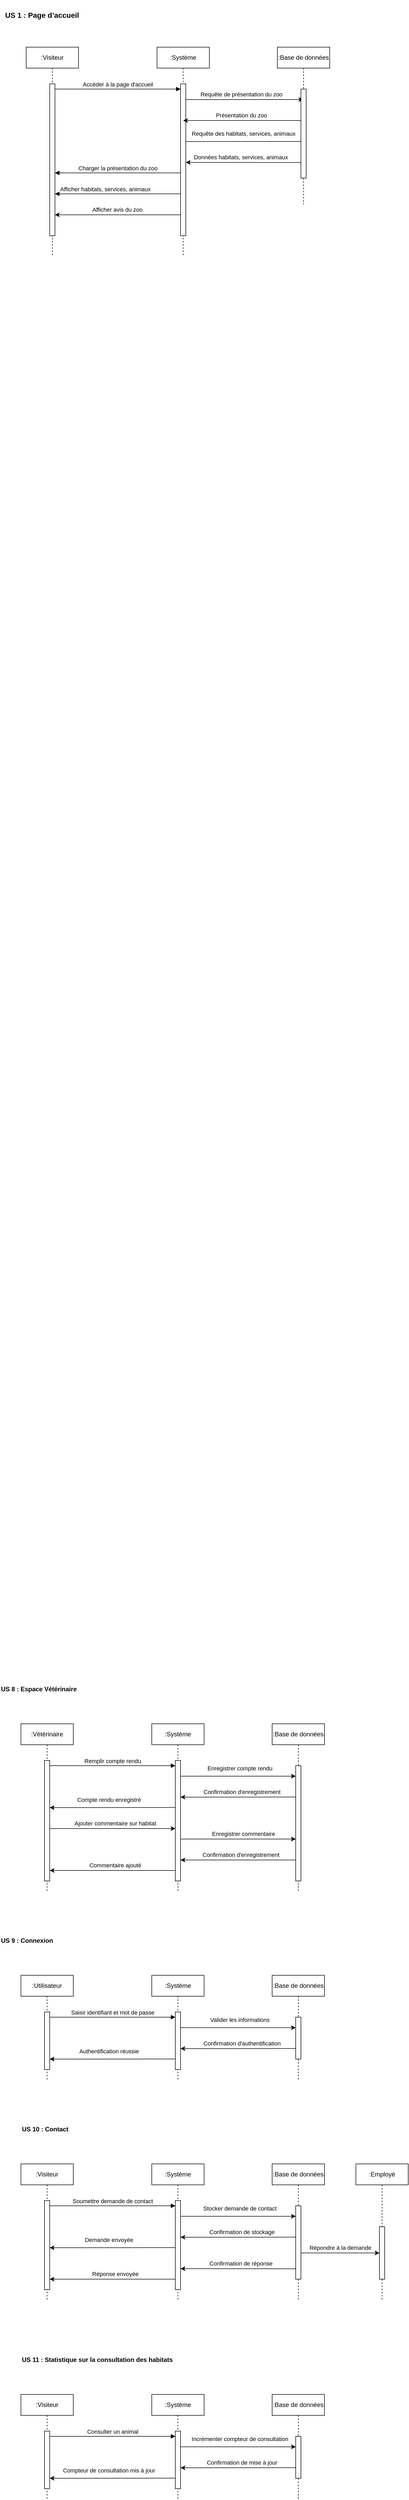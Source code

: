 <mxfile version="24.8.6" pages="7">
  <diagram name="US 1" id="2YBvvXClWsGukQMizWep">
    <mxGraphModel dx="1674" dy="746" grid="1" gridSize="10" guides="1" tooltips="1" connect="1" arrows="1" fold="1" page="1" pageScale="1" pageWidth="850" pageHeight="1100" math="0" shadow="0">
      <root>
        <mxCell id="0" />
        <mxCell id="1" parent="0" />
        <mxCell id="aM9ryv3xv72pqoxQDRHE-1" value=":Visiteur" style="shape=umlLifeline;perimeter=lifelinePerimeter;whiteSpace=wrap;html=1;container=0;dropTarget=0;collapsible=0;recursiveResize=0;outlineConnect=0;portConstraint=eastwest;newEdgeStyle={&quot;edgeStyle&quot;:&quot;elbowEdgeStyle&quot;,&quot;elbow&quot;:&quot;vertical&quot;,&quot;curved&quot;:0,&quot;rounded&quot;:0};" parent="1" vertex="1">
          <mxGeometry x="90" y="120" width="100" height="400" as="geometry" />
        </mxCell>
        <mxCell id="aM9ryv3xv72pqoxQDRHE-2" value="" style="html=1;points=[];perimeter=orthogonalPerimeter;outlineConnect=0;targetShapes=umlLifeline;portConstraint=eastwest;newEdgeStyle={&quot;edgeStyle&quot;:&quot;elbowEdgeStyle&quot;,&quot;elbow&quot;:&quot;vertical&quot;,&quot;curved&quot;:0,&quot;rounded&quot;:0};" parent="aM9ryv3xv72pqoxQDRHE-1" vertex="1">
          <mxGeometry x="45" y="70" width="10" height="290" as="geometry" />
        </mxCell>
        <mxCell id="xqa1SITLBueuGUR15tTK-6" style="edgeStyle=elbowEdgeStyle;rounded=0;orthogonalLoop=1;jettySize=auto;html=1;elbow=vertical;curved=0;" parent="1" edge="1">
          <mxGeometry relative="1" as="geometry">
            <mxPoint x="389.667" y="220.173" as="sourcePoint" />
            <mxPoint x="619.5" y="220.173" as="targetPoint" />
          </mxGeometry>
        </mxCell>
        <mxCell id="xqa1SITLBueuGUR15tTK-7" value="&lt;span&gt;Requête &lt;/span&gt;&lt;span&gt;de &lt;/span&gt;&lt;span&gt;présentation &lt;/span&gt;&lt;span&gt;du &lt;/span&gt;&lt;span&gt;zoo&lt;/span&gt;" style="edgeLabel;html=1;align=center;verticalAlign=middle;resizable=0;points=[];" parent="xqa1SITLBueuGUR15tTK-6" vertex="1" connectable="0">
          <mxGeometry x="-0.174" y="1" relative="1" as="geometry">
            <mxPoint x="16" y="-9" as="offset" />
          </mxGeometry>
        </mxCell>
        <mxCell id="xqa1SITLBueuGUR15tTK-11" style="edgeStyle=elbowEdgeStyle;rounded=0;orthogonalLoop=1;jettySize=auto;html=1;elbow=vertical;curved=0;" parent="1" edge="1">
          <mxGeometry relative="1" as="geometry">
            <mxPoint x="394.997" y="300.173" as="sourcePoint" />
            <mxPoint x="624.83" y="300.173" as="targetPoint" />
          </mxGeometry>
        </mxCell>
        <mxCell id="xqa1SITLBueuGUR15tTK-12" value="&lt;span&gt;Requête &lt;/span&gt;&lt;span&gt;des &lt;/span&gt;&lt;span&gt;habitats, &lt;/span&gt;&lt;span&gt;services, &lt;/span&gt;&lt;span&gt;animaux&lt;/span&gt;" style="edgeLabel;html=1;align=center;verticalAlign=middle;resizable=0;points=[];" parent="xqa1SITLBueuGUR15tTK-11" vertex="1" connectable="0">
          <mxGeometry x="0.079" y="3" relative="1" as="geometry">
            <mxPoint x="-14" y="-12" as="offset" />
          </mxGeometry>
        </mxCell>
        <mxCell id="aM9ryv3xv72pqoxQDRHE-5" value=":Système" style="shape=umlLifeline;perimeter=lifelinePerimeter;whiteSpace=wrap;html=1;container=0;dropTarget=0;collapsible=0;recursiveResize=0;outlineConnect=0;portConstraint=eastwest;newEdgeStyle={&quot;edgeStyle&quot;:&quot;elbowEdgeStyle&quot;,&quot;elbow&quot;:&quot;vertical&quot;,&quot;curved&quot;:0,&quot;rounded&quot;:0};" parent="1" vertex="1">
          <mxGeometry x="340" y="120" width="100" height="400" as="geometry" />
        </mxCell>
        <mxCell id="aM9ryv3xv72pqoxQDRHE-6" value="" style="html=1;points=[];perimeter=orthogonalPerimeter;outlineConnect=0;targetShapes=umlLifeline;portConstraint=eastwest;newEdgeStyle={&quot;edgeStyle&quot;:&quot;elbowEdgeStyle&quot;,&quot;elbow&quot;:&quot;vertical&quot;,&quot;curved&quot;:0,&quot;rounded&quot;:0};" parent="aM9ryv3xv72pqoxQDRHE-5" vertex="1">
          <mxGeometry x="45" y="70" width="10" height="290" as="geometry" />
        </mxCell>
        <mxCell id="aM9ryv3xv72pqoxQDRHE-7" value="Accèder à la page d&#39;accueil" style="html=1;verticalAlign=bottom;endArrow=block;edgeStyle=elbowEdgeStyle;elbow=vertical;curved=0;rounded=0;" parent="1" source="aM9ryv3xv72pqoxQDRHE-2" target="aM9ryv3xv72pqoxQDRHE-6" edge="1">
          <mxGeometry relative="1" as="geometry">
            <mxPoint x="245" y="210" as="sourcePoint" />
            <Array as="points">
              <mxPoint x="230" y="200" />
            </Array>
            <mxPoint as="offset" />
          </mxGeometry>
        </mxCell>
        <mxCell id="aM9ryv3xv72pqoxQDRHE-9" value="&lt;span&gt;Charger &lt;/span&gt;&lt;span&gt;la &lt;/span&gt;&lt;span&gt;présentation &lt;/span&gt;&lt;span&gt;du &lt;/span&gt;&lt;span&gt;zoo&lt;/span&gt;" style="html=1;verticalAlign=bottom;endArrow=block;edgeStyle=elbowEdgeStyle;elbow=vertical;curved=0;rounded=0;" parent="1" target="aM9ryv3xv72pqoxQDRHE-2" edge="1">
          <mxGeometry relative="1" as="geometry">
            <mxPoint x="385" y="360" as="sourcePoint" />
            <Array as="points">
              <mxPoint x="240" y="360" />
            </Array>
            <mxPoint x="150" y="360" as="targetPoint" />
          </mxGeometry>
        </mxCell>
        <mxCell id="xqa1SITLBueuGUR15tTK-1" value="&lt;span&gt;Afficher &lt;/span&gt;&lt;span&gt;habitats, &lt;/span&gt;&lt;span&gt;services, &lt;/span&gt;&lt;span&gt;animaux&lt;/span&gt;" style="html=1;verticalAlign=bottom;endArrow=block;edgeStyle=elbowEdgeStyle;elbow=vertical;curved=0;rounded=0;" parent="1" source="aM9ryv3xv72pqoxQDRHE-6" target="aM9ryv3xv72pqoxQDRHE-2" edge="1">
          <mxGeometry x="0.2" relative="1" as="geometry">
            <mxPoint x="379.5" y="400" as="sourcePoint" />
            <Array as="points">
              <mxPoint x="190" y="400" />
            </Array>
            <mxPoint x="150" y="400" as="targetPoint" />
            <mxPoint as="offset" />
          </mxGeometry>
        </mxCell>
        <mxCell id="xqa1SITLBueuGUR15tTK-2" value="" style="endArrow=classic;html=1;rounded=0;" parent="1" target="aM9ryv3xv72pqoxQDRHE-2" edge="1">
          <mxGeometry width="50" height="50" relative="1" as="geometry">
            <mxPoint x="385" y="440" as="sourcePoint" />
            <mxPoint x="150.0" y="440" as="targetPoint" />
          </mxGeometry>
        </mxCell>
        <mxCell id="xqa1SITLBueuGUR15tTK-3" value="&lt;span&gt;Afficher &lt;/span&gt;&lt;span&gt;avis &lt;/span&gt;&lt;span&gt;du &lt;/span&gt;&lt;span&gt;zoo&lt;/span&gt;" style="edgeLabel;html=1;align=center;verticalAlign=middle;resizable=0;points=[];" parent="xqa1SITLBueuGUR15tTK-2" vertex="1" connectable="0">
          <mxGeometry x="0.011" y="-3" relative="1" as="geometry">
            <mxPoint y="-7" as="offset" />
          </mxGeometry>
        </mxCell>
        <mxCell id="xqa1SITLBueuGUR15tTK-4" value=":Base de données" style="shape=umlLifeline;perimeter=lifelinePerimeter;whiteSpace=wrap;html=1;container=0;dropTarget=0;collapsible=0;recursiveResize=0;outlineConnect=0;portConstraint=eastwest;newEdgeStyle={&quot;edgeStyle&quot;:&quot;elbowEdgeStyle&quot;,&quot;elbow&quot;:&quot;vertical&quot;,&quot;curved&quot;:0,&quot;rounded&quot;:0};" parent="1" vertex="1">
          <mxGeometry x="570" y="120" width="100" height="300" as="geometry" />
        </mxCell>
        <mxCell id="xqa1SITLBueuGUR15tTK-5" value="" style="html=1;points=[];perimeter=orthogonalPerimeter;outlineConnect=0;targetShapes=umlLifeline;portConstraint=eastwest;newEdgeStyle={&quot;edgeStyle&quot;:&quot;elbowEdgeStyle&quot;,&quot;elbow&quot;:&quot;vertical&quot;,&quot;curved&quot;:0,&quot;rounded&quot;:0};" parent="xqa1SITLBueuGUR15tTK-4" vertex="1">
          <mxGeometry x="45" y="80" width="10" height="170" as="geometry" />
        </mxCell>
        <mxCell id="xqa1SITLBueuGUR15tTK-9" style="edgeStyle=elbowEdgeStyle;rounded=0;orthogonalLoop=1;jettySize=auto;html=1;elbow=horizontal;curved=0;" parent="1" edge="1">
          <mxGeometry relative="1" as="geometry">
            <mxPoint x="615" y="260.003" as="sourcePoint" />
            <mxPoint x="390" y="260" as="targetPoint" />
          </mxGeometry>
        </mxCell>
        <mxCell id="xqa1SITLBueuGUR15tTK-10" value="&lt;span&gt;Présentation &lt;/span&gt;&lt;span&gt;du &lt;/span&gt;&lt;span&gt;zoo&lt;/span&gt;" style="edgeLabel;html=1;align=center;verticalAlign=middle;resizable=0;points=[];" parent="xqa1SITLBueuGUR15tTK-9" vertex="1" connectable="0">
          <mxGeometry x="0.129" y="-1" relative="1" as="geometry">
            <mxPoint x="13" y="-9" as="offset" />
          </mxGeometry>
        </mxCell>
        <mxCell id="xqa1SITLBueuGUR15tTK-13" style="edgeStyle=elbowEdgeStyle;rounded=0;orthogonalLoop=1;jettySize=auto;html=1;elbow=vertical;curved=0;" parent="1" edge="1">
          <mxGeometry relative="1" as="geometry">
            <mxPoint x="615" y="340.173" as="sourcePoint" />
            <mxPoint x="395" y="340.173" as="targetPoint" />
          </mxGeometry>
        </mxCell>
        <mxCell id="xqa1SITLBueuGUR15tTK-14" value="&lt;span&gt;Données &lt;/span&gt;&lt;span&gt;habitats, &lt;/span&gt;&lt;span&gt;services, &lt;/span&gt;&lt;span&gt;animaux&lt;/span&gt;" style="edgeLabel;html=1;align=center;verticalAlign=middle;resizable=0;points=[];" parent="xqa1SITLBueuGUR15tTK-13" vertex="1" connectable="0">
          <mxGeometry x="0.201" y="-3" relative="1" as="geometry">
            <mxPoint x="17" y="-7" as="offset" />
          </mxGeometry>
        </mxCell>
        <mxCell id="xqa1SITLBueuGUR15tTK-15" value="&lt;h3&gt;US 1 : Page d’accueil&lt;/h3&gt;&lt;h4&gt;&lt;/h4&gt;" style="text;html=1;align=center;verticalAlign=middle;resizable=0;points=[];autosize=1;strokeColor=none;fillColor=none;" parent="1" vertex="1">
          <mxGeometry x="40" y="30" width="160" height="60" as="geometry" />
        </mxCell>
        <mxCell id="xqa1SITLBueuGUR15tTK-263" value="&lt;b&gt;US 8 : Espace Vétérinaire&lt;/b&gt;" style="text;whiteSpace=wrap;html=1;" parent="1" vertex="1">
          <mxGeometry x="40" y="3240" width="170" height="40" as="geometry" />
        </mxCell>
        <mxCell id="xqa1SITLBueuGUR15tTK-264" style="edgeStyle=elbowEdgeStyle;rounded=0;orthogonalLoop=1;jettySize=auto;html=1;elbow=vertical;curved=0;" parent="1" target="xqa1SITLBueuGUR15tTK-269" edge="1">
          <mxGeometry relative="1" as="geometry">
            <mxPoint x="130.092" y="3520.002" as="sourcePoint" />
            <mxPoint x="350" y="3520" as="targetPoint" />
          </mxGeometry>
        </mxCell>
        <mxCell id="xqa1SITLBueuGUR15tTK-265" value="&lt;span&gt;Ajouter &lt;/span&gt;&lt;span&gt;commentaire &lt;/span&gt;&lt;span&gt;sur &lt;/span&gt;&lt;span&gt;habitat&lt;/span&gt;" style="edgeLabel;html=1;align=center;verticalAlign=middle;resizable=0;points=[];" parent="xqa1SITLBueuGUR15tTK-264" vertex="1" connectable="0">
          <mxGeometry x="0.034" relative="1" as="geometry">
            <mxPoint x="3" y="-10" as="offset" />
          </mxGeometry>
        </mxCell>
        <mxCell id="xqa1SITLBueuGUR15tTK-266" value=":Vétérinaire" style="shape=umlLifeline;perimeter=lifelinePerimeter;whiteSpace=wrap;html=1;container=0;dropTarget=0;collapsible=0;recursiveResize=0;outlineConnect=0;portConstraint=eastwest;newEdgeStyle={&quot;edgeStyle&quot;:&quot;elbowEdgeStyle&quot;,&quot;elbow&quot;:&quot;vertical&quot;,&quot;curved&quot;:0,&quot;rounded&quot;:0};" parent="1" vertex="1">
          <mxGeometry x="80" y="3320" width="100" height="320" as="geometry" />
        </mxCell>
        <mxCell id="xqa1SITLBueuGUR15tTK-267" value="" style="html=1;points=[];perimeter=orthogonalPerimeter;outlineConnect=0;targetShapes=umlLifeline;portConstraint=eastwest;newEdgeStyle={&quot;edgeStyle&quot;:&quot;elbowEdgeStyle&quot;,&quot;elbow&quot;:&quot;vertical&quot;,&quot;curved&quot;:0,&quot;rounded&quot;:0};" parent="xqa1SITLBueuGUR15tTK-266" vertex="1">
          <mxGeometry x="45" y="70" width="10" height="230" as="geometry" />
        </mxCell>
        <mxCell id="xqa1SITLBueuGUR15tTK-268" value=":Système" style="shape=umlLifeline;perimeter=lifelinePerimeter;whiteSpace=wrap;html=1;container=0;dropTarget=0;collapsible=0;recursiveResize=0;outlineConnect=0;portConstraint=eastwest;newEdgeStyle={&quot;edgeStyle&quot;:&quot;elbowEdgeStyle&quot;,&quot;elbow&quot;:&quot;vertical&quot;,&quot;curved&quot;:0,&quot;rounded&quot;:0};" parent="1" vertex="1">
          <mxGeometry x="330" y="3320" width="100" height="320" as="geometry" />
        </mxCell>
        <mxCell id="xqa1SITLBueuGUR15tTK-269" value="" style="html=1;points=[];perimeter=orthogonalPerimeter;outlineConnect=0;targetShapes=umlLifeline;portConstraint=eastwest;newEdgeStyle={&quot;edgeStyle&quot;:&quot;elbowEdgeStyle&quot;,&quot;elbow&quot;:&quot;vertical&quot;,&quot;curved&quot;:0,&quot;rounded&quot;:0};" parent="xqa1SITLBueuGUR15tTK-268" vertex="1">
          <mxGeometry x="45" y="70" width="10" height="230" as="geometry" />
        </mxCell>
        <mxCell id="xqa1SITLBueuGUR15tTK-270" value="&lt;span&gt;Remplir &lt;/span&gt;&lt;span&gt;compte &lt;/span&gt;&lt;span&gt;rendu&lt;/span&gt;" style="html=1;verticalAlign=bottom;endArrow=block;edgeStyle=elbowEdgeStyle;elbow=vertical;curved=0;rounded=0;" parent="1" source="xqa1SITLBueuGUR15tTK-267" target="xqa1SITLBueuGUR15tTK-269" edge="1">
          <mxGeometry relative="1" as="geometry">
            <mxPoint x="235" y="3410" as="sourcePoint" />
            <Array as="points">
              <mxPoint x="220" y="3400" />
            </Array>
            <mxPoint as="offset" />
          </mxGeometry>
        </mxCell>
        <mxCell id="xqa1SITLBueuGUR15tTK-271" value=":Base de données" style="shape=umlLifeline;perimeter=lifelinePerimeter;whiteSpace=wrap;html=1;container=0;dropTarget=0;collapsible=0;recursiveResize=0;outlineConnect=0;portConstraint=eastwest;newEdgeStyle={&quot;edgeStyle&quot;:&quot;elbowEdgeStyle&quot;,&quot;elbow&quot;:&quot;vertical&quot;,&quot;curved&quot;:0,&quot;rounded&quot;:0};" parent="1" vertex="1">
          <mxGeometry x="560" y="3320" width="100" height="320" as="geometry" />
        </mxCell>
        <mxCell id="xqa1SITLBueuGUR15tTK-272" value="" style="html=1;points=[];perimeter=orthogonalPerimeter;outlineConnect=0;targetShapes=umlLifeline;portConstraint=eastwest;newEdgeStyle={&quot;edgeStyle&quot;:&quot;elbowEdgeStyle&quot;,&quot;elbow&quot;:&quot;vertical&quot;,&quot;curved&quot;:0,&quot;rounded&quot;:0};" parent="xqa1SITLBueuGUR15tTK-271" vertex="1">
          <mxGeometry x="45" y="80" width="10" height="220" as="geometry" />
        </mxCell>
        <mxCell id="xqa1SITLBueuGUR15tTK-273" style="edgeStyle=elbowEdgeStyle;rounded=0;orthogonalLoop=1;jettySize=auto;html=1;elbow=vertical;curved=0;" parent="1" target="xqa1SITLBueuGUR15tTK-272" edge="1">
          <mxGeometry relative="1" as="geometry">
            <mxPoint x="385.0" y="3420.0" as="sourcePoint" />
            <mxPoint x="600" y="3420" as="targetPoint" />
          </mxGeometry>
        </mxCell>
        <mxCell id="xqa1SITLBueuGUR15tTK-274" value="&lt;span&gt;Enregistrer &lt;/span&gt;&lt;span&gt;compte &lt;/span&gt;&lt;span&gt;rendu&lt;/span&gt;" style="edgeLabel;html=1;align=center;verticalAlign=middle;resizable=0;points=[];" parent="xqa1SITLBueuGUR15tTK-273" vertex="1" connectable="0">
          <mxGeometry x="0.057" y="1" relative="1" as="geometry">
            <mxPoint x="-4" y="-14" as="offset" />
          </mxGeometry>
        </mxCell>
        <mxCell id="xqa1SITLBueuGUR15tTK-275" style="edgeStyle=elbowEdgeStyle;rounded=0;orthogonalLoop=1;jettySize=auto;html=1;elbow=vertical;curved=0;" parent="1" target="xqa1SITLBueuGUR15tTK-269" edge="1">
          <mxGeometry relative="1" as="geometry">
            <mxPoint x="605" y="3459.79" as="sourcePoint" />
            <mxPoint x="390" y="3460" as="targetPoint" />
          </mxGeometry>
        </mxCell>
        <mxCell id="xqa1SITLBueuGUR15tTK-276" value="&lt;span&gt;Confirmation &lt;/span&gt;&lt;span&gt;d&#39;enregistrement&lt;/span&gt;" style="edgeLabel;html=1;align=center;verticalAlign=middle;resizable=0;points=[];" parent="xqa1SITLBueuGUR15tTK-275" vertex="1" connectable="0">
          <mxGeometry x="-0.124" y="-1" relative="1" as="geometry">
            <mxPoint x="-7" y="-9" as="offset" />
          </mxGeometry>
        </mxCell>
        <mxCell id="xqa1SITLBueuGUR15tTK-277" style="edgeStyle=elbowEdgeStyle;rounded=0;orthogonalLoop=1;jettySize=auto;html=1;elbow=vertical;curved=0;" parent="1" edge="1">
          <mxGeometry relative="1" as="geometry">
            <mxPoint x="375" y="3479.8" as="sourcePoint" />
            <mxPoint x="135" y="3479.8" as="targetPoint" />
          </mxGeometry>
        </mxCell>
        <mxCell id="xqa1SITLBueuGUR15tTK-278" value="&lt;span&gt;Compte &lt;/span&gt;&lt;span&gt;rendu &lt;/span&gt;&lt;span&gt;enregistré&lt;/span&gt;" style="edgeLabel;html=1;align=center;verticalAlign=middle;resizable=0;points=[];" parent="xqa1SITLBueuGUR15tTK-277" vertex="1" connectable="0">
          <mxGeometry x="0.061" relative="1" as="geometry">
            <mxPoint y="-15" as="offset" />
          </mxGeometry>
        </mxCell>
        <mxCell id="xqa1SITLBueuGUR15tTK-279" style="edgeStyle=elbowEdgeStyle;rounded=0;orthogonalLoop=1;jettySize=auto;html=1;elbow=vertical;curved=0;" parent="1" edge="1">
          <mxGeometry relative="1" as="geometry">
            <mxPoint x="385" y="3540.0" as="sourcePoint" />
            <mxPoint x="605" y="3540.0" as="targetPoint" />
          </mxGeometry>
        </mxCell>
        <mxCell id="xqa1SITLBueuGUR15tTK-280" value="&lt;span&gt;Enregistrer &lt;/span&gt;&lt;span&gt;commentaire&lt;/span&gt;" style="edgeLabel;html=1;align=center;verticalAlign=middle;resizable=0;points=[];" parent="xqa1SITLBueuGUR15tTK-279" vertex="1" connectable="0">
          <mxGeometry x="0.093" y="2" relative="1" as="geometry">
            <mxPoint y="-8" as="offset" />
          </mxGeometry>
        </mxCell>
        <mxCell id="xqa1SITLBueuGUR15tTK-281" style="edgeStyle=elbowEdgeStyle;rounded=0;orthogonalLoop=1;jettySize=auto;html=1;elbow=vertical;curved=0;" parent="1" edge="1">
          <mxGeometry relative="1" as="geometry">
            <mxPoint x="605" y="3579.998" as="sourcePoint" />
            <mxPoint x="385" y="3579.998" as="targetPoint" />
          </mxGeometry>
        </mxCell>
        <mxCell id="xqa1SITLBueuGUR15tTK-282" value="&lt;span&gt;Confirmation &lt;/span&gt;&lt;span&gt;d&#39;enregistrement&lt;/span&gt;" style="edgeLabel;html=1;align=center;verticalAlign=middle;resizable=0;points=[];" parent="xqa1SITLBueuGUR15tTK-281" vertex="1" connectable="0">
          <mxGeometry x="0.13" relative="1" as="geometry">
            <mxPoint x="19" y="-10" as="offset" />
          </mxGeometry>
        </mxCell>
        <mxCell id="xqa1SITLBueuGUR15tTK-283" style="edgeStyle=elbowEdgeStyle;rounded=0;orthogonalLoop=1;jettySize=auto;html=1;elbow=vertical;curved=0;" parent="1" edge="1">
          <mxGeometry relative="1" as="geometry">
            <mxPoint x="375" y="3600.0" as="sourcePoint" />
            <mxPoint x="135" y="3600.0" as="targetPoint" />
          </mxGeometry>
        </mxCell>
        <mxCell id="xqa1SITLBueuGUR15tTK-284" value="&lt;span&gt;Commentaire &lt;/span&gt;&lt;span&gt;ajouté&lt;/span&gt;" style="edgeLabel;html=1;align=center;verticalAlign=middle;resizable=0;points=[];" parent="xqa1SITLBueuGUR15tTK-283" vertex="1" connectable="0">
          <mxGeometry x="-0.068" y="-2" relative="1" as="geometry">
            <mxPoint x="-3" y="-8" as="offset" />
          </mxGeometry>
        </mxCell>
        <mxCell id="xqa1SITLBueuGUR15tTK-286" value="&lt;b&gt;US 9 : Connexion&lt;/b&gt;" style="text;whiteSpace=wrap;html=1;" parent="1" vertex="1">
          <mxGeometry x="40" y="3720" width="130" height="40" as="geometry" />
        </mxCell>
        <mxCell id="xqa1SITLBueuGUR15tTK-289" value=":Utilisateur" style="shape=umlLifeline;perimeter=lifelinePerimeter;whiteSpace=wrap;html=1;container=0;dropTarget=0;collapsible=0;recursiveResize=0;outlineConnect=0;portConstraint=eastwest;newEdgeStyle={&quot;edgeStyle&quot;:&quot;elbowEdgeStyle&quot;,&quot;elbow&quot;:&quot;vertical&quot;,&quot;curved&quot;:0,&quot;rounded&quot;:0};" parent="1" vertex="1">
          <mxGeometry x="80" y="3800" width="100" height="200" as="geometry" />
        </mxCell>
        <mxCell id="xqa1SITLBueuGUR15tTK-290" value="" style="html=1;points=[];perimeter=orthogonalPerimeter;outlineConnect=0;targetShapes=umlLifeline;portConstraint=eastwest;newEdgeStyle={&quot;edgeStyle&quot;:&quot;elbowEdgeStyle&quot;,&quot;elbow&quot;:&quot;vertical&quot;,&quot;curved&quot;:0,&quot;rounded&quot;:0};" parent="xqa1SITLBueuGUR15tTK-289" vertex="1">
          <mxGeometry x="45" y="70" width="10" height="110" as="geometry" />
        </mxCell>
        <mxCell id="xqa1SITLBueuGUR15tTK-291" value=":Système" style="shape=umlLifeline;perimeter=lifelinePerimeter;whiteSpace=wrap;html=1;container=0;dropTarget=0;collapsible=0;recursiveResize=0;outlineConnect=0;portConstraint=eastwest;newEdgeStyle={&quot;edgeStyle&quot;:&quot;elbowEdgeStyle&quot;,&quot;elbow&quot;:&quot;vertical&quot;,&quot;curved&quot;:0,&quot;rounded&quot;:0};" parent="1" vertex="1">
          <mxGeometry x="330" y="3800" width="100" height="200" as="geometry" />
        </mxCell>
        <mxCell id="xqa1SITLBueuGUR15tTK-292" value="" style="html=1;points=[];perimeter=orthogonalPerimeter;outlineConnect=0;targetShapes=umlLifeline;portConstraint=eastwest;newEdgeStyle={&quot;edgeStyle&quot;:&quot;elbowEdgeStyle&quot;,&quot;elbow&quot;:&quot;vertical&quot;,&quot;curved&quot;:0,&quot;rounded&quot;:0};" parent="xqa1SITLBueuGUR15tTK-291" vertex="1">
          <mxGeometry x="45" y="70" width="10" height="110" as="geometry" />
        </mxCell>
        <mxCell id="xqa1SITLBueuGUR15tTK-293" value="&lt;span&gt;Saisir &lt;/span&gt;&lt;span&gt;identifiant&amp;nbsp;&lt;/span&gt;&lt;span&gt;et &lt;/span&gt;&lt;span&gt;mot &lt;/span&gt;&lt;span&gt;de &lt;/span&gt;&lt;span&gt;passe&lt;/span&gt;" style="html=1;verticalAlign=bottom;endArrow=block;edgeStyle=elbowEdgeStyle;elbow=vertical;curved=0;rounded=0;" parent="1" source="xqa1SITLBueuGUR15tTK-290" target="xqa1SITLBueuGUR15tTK-292" edge="1">
          <mxGeometry relative="1" as="geometry">
            <mxPoint x="235" y="3890" as="sourcePoint" />
            <Array as="points">
              <mxPoint x="220" y="3880" />
            </Array>
            <mxPoint as="offset" />
          </mxGeometry>
        </mxCell>
        <mxCell id="xqa1SITLBueuGUR15tTK-294" value=":Base de données" style="shape=umlLifeline;perimeter=lifelinePerimeter;whiteSpace=wrap;html=1;container=0;dropTarget=0;collapsible=0;recursiveResize=0;outlineConnect=0;portConstraint=eastwest;newEdgeStyle={&quot;edgeStyle&quot;:&quot;elbowEdgeStyle&quot;,&quot;elbow&quot;:&quot;vertical&quot;,&quot;curved&quot;:0,&quot;rounded&quot;:0};" parent="1" vertex="1">
          <mxGeometry x="560" y="3800" width="100" height="200" as="geometry" />
        </mxCell>
        <mxCell id="xqa1SITLBueuGUR15tTK-295" value="" style="html=1;points=[];perimeter=orthogonalPerimeter;outlineConnect=0;targetShapes=umlLifeline;portConstraint=eastwest;newEdgeStyle={&quot;edgeStyle&quot;:&quot;elbowEdgeStyle&quot;,&quot;elbow&quot;:&quot;vertical&quot;,&quot;curved&quot;:0,&quot;rounded&quot;:0};" parent="xqa1SITLBueuGUR15tTK-294" vertex="1">
          <mxGeometry x="45" y="80" width="10" height="80" as="geometry" />
        </mxCell>
        <mxCell id="xqa1SITLBueuGUR15tTK-296" style="edgeStyle=elbowEdgeStyle;rounded=0;orthogonalLoop=1;jettySize=auto;html=1;elbow=vertical;curved=0;" parent="1" target="xqa1SITLBueuGUR15tTK-295" edge="1">
          <mxGeometry relative="1" as="geometry">
            <mxPoint x="385.0" y="3900.0" as="sourcePoint" />
            <mxPoint x="600" y="3900" as="targetPoint" />
          </mxGeometry>
        </mxCell>
        <mxCell id="xqa1SITLBueuGUR15tTK-297" value="&lt;span&gt;Valider &lt;/span&gt;&lt;span&gt;les &lt;/span&gt;&lt;span&gt;informations&lt;/span&gt;" style="edgeLabel;html=1;align=center;verticalAlign=middle;resizable=0;points=[];" parent="xqa1SITLBueuGUR15tTK-296" vertex="1" connectable="0">
          <mxGeometry x="0.057" y="1" relative="1" as="geometry">
            <mxPoint x="-4" y="-14" as="offset" />
          </mxGeometry>
        </mxCell>
        <mxCell id="xqa1SITLBueuGUR15tTK-298" style="edgeStyle=elbowEdgeStyle;rounded=0;orthogonalLoop=1;jettySize=auto;html=1;elbow=vertical;curved=0;" parent="1" target="xqa1SITLBueuGUR15tTK-292" edge="1">
          <mxGeometry relative="1" as="geometry">
            <mxPoint x="605" y="3939.79" as="sourcePoint" />
            <mxPoint x="390" y="3940" as="targetPoint" />
          </mxGeometry>
        </mxCell>
        <mxCell id="xqa1SITLBueuGUR15tTK-299" value="&lt;span&gt;Confirmation &lt;/span&gt;&lt;span&gt;d&#39;authentification&lt;/span&gt;" style="edgeLabel;html=1;align=center;verticalAlign=middle;resizable=0;points=[];" parent="xqa1SITLBueuGUR15tTK-298" vertex="1" connectable="0">
          <mxGeometry x="-0.124" y="-1" relative="1" as="geometry">
            <mxPoint x="-7" y="-9" as="offset" />
          </mxGeometry>
        </mxCell>
        <mxCell id="xqa1SITLBueuGUR15tTK-300" style="edgeStyle=elbowEdgeStyle;rounded=0;orthogonalLoop=1;jettySize=auto;html=1;elbow=vertical;curved=0;" parent="1" edge="1">
          <mxGeometry relative="1" as="geometry">
            <mxPoint x="375" y="3959.8" as="sourcePoint" />
            <mxPoint x="135" y="3959.8" as="targetPoint" />
          </mxGeometry>
        </mxCell>
        <mxCell id="xqa1SITLBueuGUR15tTK-301" value="&lt;span&gt;Authentification &lt;/span&gt;&lt;span&gt;réussie&lt;/span&gt;" style="edgeLabel;html=1;align=center;verticalAlign=middle;resizable=0;points=[];" parent="xqa1SITLBueuGUR15tTK-300" vertex="1" connectable="0">
          <mxGeometry x="0.061" relative="1" as="geometry">
            <mxPoint y="-15" as="offset" />
          </mxGeometry>
        </mxCell>
        <mxCell id="xqa1SITLBueuGUR15tTK-308" value="&lt;b&gt;US 10 : Contact&lt;/b&gt;" style="text;whiteSpace=wrap;html=1;" parent="1" vertex="1">
          <mxGeometry x="80" y="4080" width="120" height="40" as="geometry" />
        </mxCell>
        <mxCell id="xqa1SITLBueuGUR15tTK-332" value=":Visiteur" style="shape=umlLifeline;perimeter=lifelinePerimeter;whiteSpace=wrap;html=1;container=0;dropTarget=0;collapsible=0;recursiveResize=0;outlineConnect=0;portConstraint=eastwest;newEdgeStyle={&quot;edgeStyle&quot;:&quot;elbowEdgeStyle&quot;,&quot;elbow&quot;:&quot;vertical&quot;,&quot;curved&quot;:0,&quot;rounded&quot;:0};" parent="1" vertex="1">
          <mxGeometry x="80" y="4160" width="100" height="260" as="geometry" />
        </mxCell>
        <mxCell id="xqa1SITLBueuGUR15tTK-333" value="" style="html=1;points=[];perimeter=orthogonalPerimeter;outlineConnect=0;targetShapes=umlLifeline;portConstraint=eastwest;newEdgeStyle={&quot;edgeStyle&quot;:&quot;elbowEdgeStyle&quot;,&quot;elbow&quot;:&quot;vertical&quot;,&quot;curved&quot;:0,&quot;rounded&quot;:0};" parent="xqa1SITLBueuGUR15tTK-332" vertex="1">
          <mxGeometry x="45" y="70" width="10" height="170" as="geometry" />
        </mxCell>
        <mxCell id="xqa1SITLBueuGUR15tTK-334" value=":Système" style="shape=umlLifeline;perimeter=lifelinePerimeter;whiteSpace=wrap;html=1;container=0;dropTarget=0;collapsible=0;recursiveResize=0;outlineConnect=0;portConstraint=eastwest;newEdgeStyle={&quot;edgeStyle&quot;:&quot;elbowEdgeStyle&quot;,&quot;elbow&quot;:&quot;vertical&quot;,&quot;curved&quot;:0,&quot;rounded&quot;:0};" parent="1" vertex="1">
          <mxGeometry x="330" y="4160" width="100" height="260" as="geometry" />
        </mxCell>
        <mxCell id="xqa1SITLBueuGUR15tTK-335" value="" style="html=1;points=[];perimeter=orthogonalPerimeter;outlineConnect=0;targetShapes=umlLifeline;portConstraint=eastwest;newEdgeStyle={&quot;edgeStyle&quot;:&quot;elbowEdgeStyle&quot;,&quot;elbow&quot;:&quot;vertical&quot;,&quot;curved&quot;:0,&quot;rounded&quot;:0};" parent="xqa1SITLBueuGUR15tTK-334" vertex="1">
          <mxGeometry x="45" y="70" width="10" height="170" as="geometry" />
        </mxCell>
        <mxCell id="xqa1SITLBueuGUR15tTK-336" value="&lt;span&gt;Soumettre &lt;/span&gt;&lt;span&gt;demande &lt;/span&gt;&lt;span&gt;de &lt;/span&gt;&lt;span&gt;contact&lt;/span&gt;" style="html=1;verticalAlign=bottom;endArrow=block;edgeStyle=elbowEdgeStyle;elbow=vertical;curved=0;rounded=0;" parent="1" source="xqa1SITLBueuGUR15tTK-333" target="xqa1SITLBueuGUR15tTK-335" edge="1">
          <mxGeometry relative="1" as="geometry">
            <mxPoint x="235" y="4250" as="sourcePoint" />
            <Array as="points">
              <mxPoint x="220" y="4240" />
            </Array>
            <mxPoint as="offset" />
          </mxGeometry>
        </mxCell>
        <mxCell id="xqa1SITLBueuGUR15tTK-337" value=":Base de données" style="shape=umlLifeline;perimeter=lifelinePerimeter;whiteSpace=wrap;html=1;container=0;dropTarget=0;collapsible=0;recursiveResize=0;outlineConnect=0;portConstraint=eastwest;newEdgeStyle={&quot;edgeStyle&quot;:&quot;elbowEdgeStyle&quot;,&quot;elbow&quot;:&quot;vertical&quot;,&quot;curved&quot;:0,&quot;rounded&quot;:0};" parent="1" vertex="1">
          <mxGeometry x="560" y="4160" width="100" height="260" as="geometry" />
        </mxCell>
        <mxCell id="xqa1SITLBueuGUR15tTK-338" value="" style="html=1;points=[];perimeter=orthogonalPerimeter;outlineConnect=0;targetShapes=umlLifeline;portConstraint=eastwest;newEdgeStyle={&quot;edgeStyle&quot;:&quot;elbowEdgeStyle&quot;,&quot;elbow&quot;:&quot;vertical&quot;,&quot;curved&quot;:0,&quot;rounded&quot;:0};" parent="xqa1SITLBueuGUR15tTK-337" vertex="1">
          <mxGeometry x="45" y="80" width="10" height="140" as="geometry" />
        </mxCell>
        <mxCell id="xqa1SITLBueuGUR15tTK-339" style="edgeStyle=elbowEdgeStyle;rounded=0;orthogonalLoop=1;jettySize=auto;html=1;elbow=vertical;curved=0;" parent="1" target="xqa1SITLBueuGUR15tTK-338" edge="1">
          <mxGeometry relative="1" as="geometry">
            <mxPoint x="385.0" y="4260.0" as="sourcePoint" />
            <mxPoint x="600" y="4260" as="targetPoint" />
          </mxGeometry>
        </mxCell>
        <mxCell id="xqa1SITLBueuGUR15tTK-340" value="&lt;span&gt;Stocker &lt;/span&gt;&lt;span&gt;demande &lt;/span&gt;&lt;span&gt;de &lt;/span&gt;&lt;span&gt;contact&lt;/span&gt;" style="edgeLabel;html=1;align=center;verticalAlign=middle;resizable=0;points=[];" parent="xqa1SITLBueuGUR15tTK-339" vertex="1" connectable="0">
          <mxGeometry x="0.057" y="1" relative="1" as="geometry">
            <mxPoint x="-4" y="-14" as="offset" />
          </mxGeometry>
        </mxCell>
        <mxCell id="xqa1SITLBueuGUR15tTK-341" style="edgeStyle=elbowEdgeStyle;rounded=0;orthogonalLoop=1;jettySize=auto;html=1;elbow=vertical;curved=0;" parent="1" target="xqa1SITLBueuGUR15tTK-335" edge="1">
          <mxGeometry relative="1" as="geometry">
            <mxPoint x="605" y="4299.79" as="sourcePoint" />
            <mxPoint x="390" y="4300" as="targetPoint" />
          </mxGeometry>
        </mxCell>
        <mxCell id="xqa1SITLBueuGUR15tTK-342" value="&lt;span&gt;Confirmation &lt;/span&gt;&lt;span&gt;de &lt;/span&gt;&lt;span&gt;stockage&lt;/span&gt;" style="edgeLabel;html=1;align=center;verticalAlign=middle;resizable=0;points=[];" parent="xqa1SITLBueuGUR15tTK-341" vertex="1" connectable="0">
          <mxGeometry x="-0.124" y="-1" relative="1" as="geometry">
            <mxPoint x="-7" y="-9" as="offset" />
          </mxGeometry>
        </mxCell>
        <mxCell id="xqa1SITLBueuGUR15tTK-343" style="edgeStyle=elbowEdgeStyle;rounded=0;orthogonalLoop=1;jettySize=auto;html=1;elbow=vertical;curved=0;" parent="1" edge="1">
          <mxGeometry relative="1" as="geometry">
            <mxPoint x="375" y="4319.8" as="sourcePoint" />
            <mxPoint x="135" y="4319.8" as="targetPoint" />
          </mxGeometry>
        </mxCell>
        <mxCell id="xqa1SITLBueuGUR15tTK-344" value="&lt;span&gt;Demande &lt;/span&gt;&lt;span&gt;envoyée&lt;/span&gt;" style="edgeLabel;html=1;align=center;verticalAlign=middle;resizable=0;points=[];" parent="xqa1SITLBueuGUR15tTK-343" vertex="1" connectable="0">
          <mxGeometry x="0.061" relative="1" as="geometry">
            <mxPoint y="-15" as="offset" />
          </mxGeometry>
        </mxCell>
        <mxCell id="xqa1SITLBueuGUR15tTK-347" style="edgeStyle=elbowEdgeStyle;rounded=0;orthogonalLoop=1;jettySize=auto;html=1;elbow=vertical;curved=0;" parent="1" edge="1">
          <mxGeometry relative="1" as="geometry">
            <mxPoint x="605" y="4360.208" as="sourcePoint" />
            <mxPoint x="385" y="4360.208" as="targetPoint" />
          </mxGeometry>
        </mxCell>
        <mxCell id="xqa1SITLBueuGUR15tTK-348" value="&lt;span&gt;Confirmation &lt;/span&gt;&lt;span&gt;de &lt;/span&gt;&lt;span&gt;réponse&lt;/span&gt;" style="edgeLabel;html=1;align=center;verticalAlign=middle;resizable=0;points=[];" parent="xqa1SITLBueuGUR15tTK-347" vertex="1" connectable="0">
          <mxGeometry x="0.13" relative="1" as="geometry">
            <mxPoint x="19" y="-10" as="offset" />
          </mxGeometry>
        </mxCell>
        <mxCell id="xqa1SITLBueuGUR15tTK-349" style="edgeStyle=elbowEdgeStyle;rounded=0;orthogonalLoop=1;jettySize=auto;html=1;elbow=vertical;curved=0;" parent="1" source="xqa1SITLBueuGUR15tTK-335" target="xqa1SITLBueuGUR15tTK-333" edge="1">
          <mxGeometry relative="1" as="geometry">
            <mxPoint x="370" y="4380.21" as="sourcePoint" />
            <mxPoint x="140" y="4380" as="targetPoint" />
            <Array as="points">
              <mxPoint x="150" y="4380" />
            </Array>
          </mxGeometry>
        </mxCell>
        <mxCell id="xqa1SITLBueuGUR15tTK-350" value="&lt;span&gt;Réponse &lt;/span&gt;&lt;span&gt;envoyée&lt;/span&gt;" style="edgeLabel;html=1;align=center;verticalAlign=middle;resizable=0;points=[];" parent="xqa1SITLBueuGUR15tTK-349" vertex="1" connectable="0">
          <mxGeometry x="-0.068" y="-2" relative="1" as="geometry">
            <mxPoint x="-3" y="-8" as="offset" />
          </mxGeometry>
        </mxCell>
        <mxCell id="xqa1SITLBueuGUR15tTK-351" value=":Employé" style="shape=umlLifeline;perimeter=lifelinePerimeter;whiteSpace=wrap;html=1;container=0;dropTarget=0;collapsible=0;recursiveResize=0;outlineConnect=0;portConstraint=eastwest;newEdgeStyle={&quot;edgeStyle&quot;:&quot;elbowEdgeStyle&quot;,&quot;elbow&quot;:&quot;vertical&quot;,&quot;curved&quot;:0,&quot;rounded&quot;:0};" parent="1" vertex="1">
          <mxGeometry x="720" y="4160" width="100" height="260" as="geometry" />
        </mxCell>
        <mxCell id="xqa1SITLBueuGUR15tTK-352" value="" style="html=1;points=[];perimeter=orthogonalPerimeter;outlineConnect=0;targetShapes=umlLifeline;portConstraint=eastwest;newEdgeStyle={&quot;edgeStyle&quot;:&quot;elbowEdgeStyle&quot;,&quot;elbow&quot;:&quot;vertical&quot;,&quot;curved&quot;:0,&quot;rounded&quot;:0};" parent="xqa1SITLBueuGUR15tTK-351" vertex="1">
          <mxGeometry x="45" y="120" width="10" height="100" as="geometry" />
        </mxCell>
        <mxCell id="xqa1SITLBueuGUR15tTK-353" style="edgeStyle=elbowEdgeStyle;rounded=0;orthogonalLoop=1;jettySize=auto;html=1;elbow=vertical;curved=0;endArrow=classic;endFill=1;" parent="1" edge="1">
          <mxGeometry relative="1" as="geometry">
            <mxPoint x="615" y="4330" as="sourcePoint" />
            <mxPoint x="765" y="4330" as="targetPoint" />
            <Array as="points">
              <mxPoint x="680" y="4330" />
            </Array>
          </mxGeometry>
        </mxCell>
        <mxCell id="xqa1SITLBueuGUR15tTK-354" value="&lt;span&gt;Répondre &lt;/span&gt;&lt;span&gt;à &lt;/span&gt;&lt;span&gt;la &lt;/span&gt;&lt;span&gt;demande&lt;/span&gt;" style="edgeLabel;html=1;align=center;verticalAlign=middle;resizable=0;points=[];" parent="xqa1SITLBueuGUR15tTK-353" vertex="1" connectable="0">
          <mxGeometry x="0.274" relative="1" as="geometry">
            <mxPoint x="-21" y="-10" as="offset" />
          </mxGeometry>
        </mxCell>
        <mxCell id="xqa1SITLBueuGUR15tTK-355" value="&lt;b&gt;US 11 : Statistique sur la consultation des habitats&lt;/b&gt;" style="text;whiteSpace=wrap;html=1;" parent="1" vertex="1">
          <mxGeometry x="80" y="4520" width="300" height="40" as="geometry" />
        </mxCell>
        <mxCell id="xqa1SITLBueuGUR15tTK-356" value=":Visiteur" style="shape=umlLifeline;perimeter=lifelinePerimeter;whiteSpace=wrap;html=1;container=0;dropTarget=0;collapsible=0;recursiveResize=0;outlineConnect=0;portConstraint=eastwest;newEdgeStyle={&quot;edgeStyle&quot;:&quot;elbowEdgeStyle&quot;,&quot;elbow&quot;:&quot;vertical&quot;,&quot;curved&quot;:0,&quot;rounded&quot;:0};" parent="1" vertex="1">
          <mxGeometry x="80" y="4600" width="100" height="200" as="geometry" />
        </mxCell>
        <mxCell id="xqa1SITLBueuGUR15tTK-357" value="" style="html=1;points=[];perimeter=orthogonalPerimeter;outlineConnect=0;targetShapes=umlLifeline;portConstraint=eastwest;newEdgeStyle={&quot;edgeStyle&quot;:&quot;elbowEdgeStyle&quot;,&quot;elbow&quot;:&quot;vertical&quot;,&quot;curved&quot;:0,&quot;rounded&quot;:0};" parent="xqa1SITLBueuGUR15tTK-356" vertex="1">
          <mxGeometry x="45" y="70" width="10" height="110" as="geometry" />
        </mxCell>
        <mxCell id="xqa1SITLBueuGUR15tTK-358" value=":Système" style="shape=umlLifeline;perimeter=lifelinePerimeter;whiteSpace=wrap;html=1;container=0;dropTarget=0;collapsible=0;recursiveResize=0;outlineConnect=0;portConstraint=eastwest;newEdgeStyle={&quot;edgeStyle&quot;:&quot;elbowEdgeStyle&quot;,&quot;elbow&quot;:&quot;vertical&quot;,&quot;curved&quot;:0,&quot;rounded&quot;:0};" parent="1" vertex="1">
          <mxGeometry x="330" y="4600" width="100" height="200" as="geometry" />
        </mxCell>
        <mxCell id="xqa1SITLBueuGUR15tTK-359" value="" style="html=1;points=[];perimeter=orthogonalPerimeter;outlineConnect=0;targetShapes=umlLifeline;portConstraint=eastwest;newEdgeStyle={&quot;edgeStyle&quot;:&quot;elbowEdgeStyle&quot;,&quot;elbow&quot;:&quot;vertical&quot;,&quot;curved&quot;:0,&quot;rounded&quot;:0};" parent="xqa1SITLBueuGUR15tTK-358" vertex="1">
          <mxGeometry x="45" y="70" width="10" height="110" as="geometry" />
        </mxCell>
        <mxCell id="xqa1SITLBueuGUR15tTK-360" value="&lt;span&gt;Consulter &lt;/span&gt;&lt;span&gt;un &lt;/span&gt;&lt;span&gt;animal&lt;/span&gt;" style="html=1;verticalAlign=bottom;endArrow=block;edgeStyle=elbowEdgeStyle;elbow=vertical;curved=0;rounded=0;" parent="1" source="xqa1SITLBueuGUR15tTK-357" target="xqa1SITLBueuGUR15tTK-359" edge="1">
          <mxGeometry relative="1" as="geometry">
            <mxPoint x="235" y="4690" as="sourcePoint" />
            <Array as="points">
              <mxPoint x="220" y="4680" />
            </Array>
            <mxPoint as="offset" />
          </mxGeometry>
        </mxCell>
        <mxCell id="xqa1SITLBueuGUR15tTK-361" value=":Base de données" style="shape=umlLifeline;perimeter=lifelinePerimeter;whiteSpace=wrap;html=1;container=0;dropTarget=0;collapsible=0;recursiveResize=0;outlineConnect=0;portConstraint=eastwest;newEdgeStyle={&quot;edgeStyle&quot;:&quot;elbowEdgeStyle&quot;,&quot;elbow&quot;:&quot;vertical&quot;,&quot;curved&quot;:0,&quot;rounded&quot;:0};" parent="1" vertex="1">
          <mxGeometry x="560" y="4600" width="100" height="200" as="geometry" />
        </mxCell>
        <mxCell id="xqa1SITLBueuGUR15tTK-362" value="" style="html=1;points=[];perimeter=orthogonalPerimeter;outlineConnect=0;targetShapes=umlLifeline;portConstraint=eastwest;newEdgeStyle={&quot;edgeStyle&quot;:&quot;elbowEdgeStyle&quot;,&quot;elbow&quot;:&quot;vertical&quot;,&quot;curved&quot;:0,&quot;rounded&quot;:0};" parent="xqa1SITLBueuGUR15tTK-361" vertex="1">
          <mxGeometry x="45" y="80" width="10" height="80" as="geometry" />
        </mxCell>
        <mxCell id="xqa1SITLBueuGUR15tTK-363" style="edgeStyle=elbowEdgeStyle;rounded=0;orthogonalLoop=1;jettySize=auto;html=1;elbow=vertical;curved=0;" parent="1" target="xqa1SITLBueuGUR15tTK-362" edge="1">
          <mxGeometry relative="1" as="geometry">
            <mxPoint x="385.0" y="4700.0" as="sourcePoint" />
            <mxPoint x="600" y="4700" as="targetPoint" />
          </mxGeometry>
        </mxCell>
        <mxCell id="xqa1SITLBueuGUR15tTK-364" value="&lt;span&gt;Incrémenter &lt;/span&gt;&lt;span&gt;compteur &lt;/span&gt;&lt;span&gt;de &lt;/span&gt;&lt;span&gt;consultation&lt;/span&gt;" style="edgeLabel;html=1;align=center;verticalAlign=middle;resizable=0;points=[];" parent="xqa1SITLBueuGUR15tTK-363" vertex="1" connectable="0">
          <mxGeometry x="0.057" y="1" relative="1" as="geometry">
            <mxPoint x="-4" y="-14" as="offset" />
          </mxGeometry>
        </mxCell>
        <mxCell id="xqa1SITLBueuGUR15tTK-365" style="edgeStyle=elbowEdgeStyle;rounded=0;orthogonalLoop=1;jettySize=auto;html=1;elbow=vertical;curved=0;" parent="1" target="xqa1SITLBueuGUR15tTK-359" edge="1">
          <mxGeometry relative="1" as="geometry">
            <mxPoint x="605" y="4739.79" as="sourcePoint" />
            <mxPoint x="390" y="4740" as="targetPoint" />
          </mxGeometry>
        </mxCell>
        <mxCell id="xqa1SITLBueuGUR15tTK-366" value="&lt;span&gt;Confirmation &lt;/span&gt;&lt;span&gt;de &lt;/span&gt;&lt;span&gt;mise &lt;/span&gt;&lt;span&gt;à &lt;/span&gt;&lt;span&gt;jour&lt;/span&gt;" style="edgeLabel;html=1;align=center;verticalAlign=middle;resizable=0;points=[];" parent="xqa1SITLBueuGUR15tTK-365" vertex="1" connectable="0">
          <mxGeometry x="-0.124" y="-1" relative="1" as="geometry">
            <mxPoint x="-7" y="-9" as="offset" />
          </mxGeometry>
        </mxCell>
        <mxCell id="xqa1SITLBueuGUR15tTK-367" style="edgeStyle=elbowEdgeStyle;rounded=0;orthogonalLoop=1;jettySize=auto;html=1;elbow=vertical;curved=0;" parent="1" edge="1">
          <mxGeometry relative="1" as="geometry">
            <mxPoint x="375" y="4759.8" as="sourcePoint" />
            <mxPoint x="135" y="4759.8" as="targetPoint" />
          </mxGeometry>
        </mxCell>
        <mxCell id="xqa1SITLBueuGUR15tTK-368" value="&lt;span&gt;Compteur &lt;/span&gt;&lt;span&gt;de &lt;/span&gt;&lt;span&gt;consultation &lt;/span&gt;&lt;span&gt;mis &lt;/span&gt;&lt;span&gt;à &lt;/span&gt;&lt;span&gt;jour&lt;/span&gt;" style="edgeLabel;html=1;align=center;verticalAlign=middle;resizable=0;points=[];" parent="xqa1SITLBueuGUR15tTK-367" vertex="1" connectable="0">
          <mxGeometry x="0.061" relative="1" as="geometry">
            <mxPoint y="-15" as="offset" />
          </mxGeometry>
        </mxCell>
      </root>
    </mxGraphModel>
  </diagram>
  <diagram id="TjYHGLxSbRu3ZFdopYrL" name="US 2">
    <mxGraphModel dx="1674" dy="746" grid="1" gridSize="10" guides="1" tooltips="1" connect="1" arrows="1" fold="1" page="1" pageScale="1" pageWidth="827" pageHeight="1169" math="0" shadow="0">
      <root>
        <mxCell id="0" />
        <mxCell id="1" parent="0" />
        <mxCell id="TcMeCBZnHHxZvC1w_CVz-1" value="&lt;b&gt;US 2 : Menu de l’application&lt;/b&gt;" style="text;html=1;align=center;verticalAlign=middle;resizable=0;points=[];autosize=1;strokeColor=none;fillColor=none;" vertex="1" parent="1">
          <mxGeometry x="40" y="40" width="180" height="30" as="geometry" />
        </mxCell>
        <mxCell id="TcMeCBZnHHxZvC1w_CVz-2" value=":Visiteur" style="shape=umlLifeline;perimeter=lifelinePerimeter;whiteSpace=wrap;html=1;container=0;dropTarget=0;collapsible=0;recursiveResize=0;outlineConnect=0;portConstraint=eastwest;newEdgeStyle={&quot;edgeStyle&quot;:&quot;elbowEdgeStyle&quot;,&quot;elbow&quot;:&quot;vertical&quot;,&quot;curved&quot;:0,&quot;rounded&quot;:0};" vertex="1" parent="1">
          <mxGeometry x="100" y="110" width="100" height="280" as="geometry" />
        </mxCell>
        <mxCell id="TcMeCBZnHHxZvC1w_CVz-3" value="" style="html=1;points=[];perimeter=orthogonalPerimeter;outlineConnect=0;targetShapes=umlLifeline;portConstraint=eastwest;newEdgeStyle={&quot;edgeStyle&quot;:&quot;elbowEdgeStyle&quot;,&quot;elbow&quot;:&quot;vertical&quot;,&quot;curved&quot;:0,&quot;rounded&quot;:0};" vertex="1" parent="TcMeCBZnHHxZvC1w_CVz-2">
          <mxGeometry x="45" y="70" width="10" height="190" as="geometry" />
        </mxCell>
        <mxCell id="TcMeCBZnHHxZvC1w_CVz-4" value=":Système" style="shape=umlLifeline;perimeter=lifelinePerimeter;whiteSpace=wrap;html=1;container=0;dropTarget=0;collapsible=0;recursiveResize=0;outlineConnect=0;portConstraint=eastwest;newEdgeStyle={&quot;edgeStyle&quot;:&quot;elbowEdgeStyle&quot;,&quot;elbow&quot;:&quot;vertical&quot;,&quot;curved&quot;:0,&quot;rounded&quot;:0};" vertex="1" parent="1">
          <mxGeometry x="350" y="110" width="100" height="280" as="geometry" />
        </mxCell>
        <mxCell id="TcMeCBZnHHxZvC1w_CVz-5" value="" style="html=1;points=[];perimeter=orthogonalPerimeter;outlineConnect=0;targetShapes=umlLifeline;portConstraint=eastwest;newEdgeStyle={&quot;edgeStyle&quot;:&quot;elbowEdgeStyle&quot;,&quot;elbow&quot;:&quot;vertical&quot;,&quot;curved&quot;:0,&quot;rounded&quot;:0};" vertex="1" parent="TcMeCBZnHHxZvC1w_CVz-4">
          <mxGeometry x="45" y="70" width="10" height="190" as="geometry" />
        </mxCell>
        <mxCell id="TcMeCBZnHHxZvC1w_CVz-6" value="&lt;span&gt;Cliquer &lt;/span&gt;&lt;span&gt;sur &lt;/span&gt;&lt;span&gt;un &lt;/span&gt;&lt;span&gt;élément &lt;/span&gt;&lt;span&gt;du &lt;/span&gt;&lt;span&gt;menu&lt;/span&gt;" style="html=1;verticalAlign=bottom;endArrow=block;edgeStyle=elbowEdgeStyle;elbow=vertical;curved=0;rounded=0;" edge="1" parent="1" source="TcMeCBZnHHxZvC1w_CVz-3" target="TcMeCBZnHHxZvC1w_CVz-5">
          <mxGeometry relative="1" as="geometry">
            <mxPoint x="255" y="200" as="sourcePoint" />
            <Array as="points">
              <mxPoint x="240" y="190" />
            </Array>
            <mxPoint as="offset" />
          </mxGeometry>
        </mxCell>
        <mxCell id="TcMeCBZnHHxZvC1w_CVz-7" value="&lt;span&gt;Naviguer &lt;/span&gt;&lt;span&gt;vers &lt;/span&gt;&lt;span&gt;la &lt;/span&gt;&lt;span&gt;page &lt;/span&gt;&lt;span&gt;sélectionnée&lt;/span&gt;" style="html=1;verticalAlign=bottom;endArrow=block;edgeStyle=elbowEdgeStyle;elbow=vertical;curved=0;rounded=0;" edge="1" parent="1">
          <mxGeometry relative="1" as="geometry">
            <mxPoint x="395" y="230" as="sourcePoint" />
            <Array as="points">
              <mxPoint x="250" y="230" />
            </Array>
            <mxPoint x="155" y="230.0" as="targetPoint" />
            <mxPoint as="offset" />
          </mxGeometry>
        </mxCell>
        <mxCell id="TcMeCBZnHHxZvC1w_CVz-8" value=":Base de données" style="shape=umlLifeline;perimeter=lifelinePerimeter;whiteSpace=wrap;html=1;container=0;dropTarget=0;collapsible=0;recursiveResize=0;outlineConnect=0;portConstraint=eastwest;newEdgeStyle={&quot;edgeStyle&quot;:&quot;elbowEdgeStyle&quot;,&quot;elbow&quot;:&quot;vertical&quot;,&quot;curved&quot;:0,&quot;rounded&quot;:0};" vertex="1" parent="1">
          <mxGeometry x="580" y="110" width="100" height="300" as="geometry" />
        </mxCell>
        <mxCell id="TcMeCBZnHHxZvC1w_CVz-9" value="" style="html=1;points=[];perimeter=orthogonalPerimeter;outlineConnect=0;targetShapes=umlLifeline;portConstraint=eastwest;newEdgeStyle={&quot;edgeStyle&quot;:&quot;elbowEdgeStyle&quot;,&quot;elbow&quot;:&quot;vertical&quot;,&quot;curved&quot;:0,&quot;rounded&quot;:0};" vertex="1" parent="TcMeCBZnHHxZvC1w_CVz-8">
          <mxGeometry x="45" y="80" width="10" height="170" as="geometry" />
        </mxCell>
        <mxCell id="TcMeCBZnHHxZvC1w_CVz-10" style="edgeStyle=elbowEdgeStyle;rounded=0;orthogonalLoop=1;jettySize=auto;html=1;elbow=vertical;curved=0;" edge="1" parent="1">
          <mxGeometry relative="1" as="geometry">
            <mxPoint x="155" y="269.996" as="sourcePoint" />
            <mxPoint x="399.5" y="269.996" as="targetPoint" />
          </mxGeometry>
        </mxCell>
        <mxCell id="TcMeCBZnHHxZvC1w_CVz-11" value="&lt;span&gt;Cliquer &lt;/span&gt;&lt;span&gt;sur &lt;/span&gt;&lt;span&gt;&quot;Connexion&quot;&lt;/span&gt;" style="edgeLabel;html=1;align=center;verticalAlign=middle;resizable=0;points=[];" vertex="1" connectable="0" parent="TcMeCBZnHHxZvC1w_CVz-10">
          <mxGeometry x="0.159" y="-1" relative="1" as="geometry">
            <mxPoint x="-17" y="-11" as="offset" />
          </mxGeometry>
        </mxCell>
        <mxCell id="TcMeCBZnHHxZvC1w_CVz-12" style="edgeStyle=elbowEdgeStyle;rounded=0;orthogonalLoop=1;jettySize=auto;html=1;elbow=vertical;curved=0;" edge="1" parent="1">
          <mxGeometry relative="1" as="geometry">
            <mxPoint x="405.0" y="290.0" as="sourcePoint" />
            <mxPoint x="629.5" y="290.0" as="targetPoint" />
          </mxGeometry>
        </mxCell>
        <mxCell id="TcMeCBZnHHxZvC1w_CVz-13" value="&lt;span&gt;Requête &lt;/span&gt;&lt;span&gt;de &lt;/span&gt;&lt;span&gt;connexion&lt;/span&gt;" style="edgeLabel;html=1;align=center;verticalAlign=middle;resizable=0;points=[];" vertex="1" connectable="0" parent="TcMeCBZnHHxZvC1w_CVz-12">
          <mxGeometry x="0.057" y="1" relative="1" as="geometry">
            <mxPoint x="-4" y="-14" as="offset" />
          </mxGeometry>
        </mxCell>
        <mxCell id="TcMeCBZnHHxZvC1w_CVz-14" style="edgeStyle=elbowEdgeStyle;rounded=0;orthogonalLoop=1;jettySize=auto;html=1;elbow=vertical;curved=0;" edge="1" parent="1">
          <mxGeometry relative="1" as="geometry">
            <mxPoint x="625" y="330.0" as="sourcePoint" />
            <mxPoint x="399.81" y="330.0" as="targetPoint" />
          </mxGeometry>
        </mxCell>
        <mxCell id="TcMeCBZnHHxZvC1w_CVz-15" value="&lt;span&gt;Réponse &lt;/span&gt;&lt;span&gt;de &lt;/span&gt;&lt;span&gt;connexion&lt;/span&gt;" style="edgeLabel;html=1;align=center;verticalAlign=middle;resizable=0;points=[];" vertex="1" connectable="0" parent="TcMeCBZnHHxZvC1w_CVz-14">
          <mxGeometry x="-0.124" y="-1" relative="1" as="geometry">
            <mxPoint x="-7" y="-9" as="offset" />
          </mxGeometry>
        </mxCell>
        <mxCell id="TcMeCBZnHHxZvC1w_CVz-16" style="edgeStyle=elbowEdgeStyle;rounded=0;orthogonalLoop=1;jettySize=auto;html=1;elbow=vertical;curved=0;" edge="1" parent="1">
          <mxGeometry relative="1" as="geometry">
            <mxPoint x="395.0" y="349.996" as="sourcePoint" />
            <mxPoint x="155" y="349.996" as="targetPoint" />
          </mxGeometry>
        </mxCell>
        <mxCell id="TcMeCBZnHHxZvC1w_CVz-17" value="&lt;span&gt;Afficher &lt;/span&gt;&lt;span&gt;page &lt;/span&gt;&lt;span&gt;de &lt;/span&gt;&lt;span&gt;connexion&lt;/span&gt;" style="edgeLabel;html=1;align=center;verticalAlign=middle;resizable=0;points=[];" vertex="1" connectable="0" parent="TcMeCBZnHHxZvC1w_CVz-16">
          <mxGeometry x="-0.112" relative="1" as="geometry">
            <mxPoint x="-18" y="-10" as="offset" />
          </mxGeometry>
        </mxCell>
      </root>
    </mxGraphModel>
  </diagram>
  <diagram id="fcCX5RngOkkDMxPYLrF6" name="US 3">
    <mxGraphModel dx="1674" dy="746" grid="1" gridSize="10" guides="1" tooltips="1" connect="1" arrows="1" fold="1" page="1" pageScale="1" pageWidth="827" pageHeight="1169" math="0" shadow="0">
      <root>
        <mxCell id="0" />
        <mxCell id="1" parent="0" />
        <mxCell id="CBuTaYp_5Ux1qC37Rcyo-1" value="&lt;b&gt;US 3 : Vue globale de tous les services&lt;/b&gt;" style="text;whiteSpace=wrap;html=1;" vertex="1" parent="1">
          <mxGeometry x="40" y="40" width="240" height="40" as="geometry" />
        </mxCell>
        <mxCell id="CBuTaYp_5Ux1qC37Rcyo-2" value=":Visiteur" style="shape=umlLifeline;perimeter=lifelinePerimeter;whiteSpace=wrap;html=1;container=0;dropTarget=0;collapsible=0;recursiveResize=0;outlineConnect=0;portConstraint=eastwest;newEdgeStyle={&quot;edgeStyle&quot;:&quot;elbowEdgeStyle&quot;,&quot;elbow&quot;:&quot;vertical&quot;,&quot;curved&quot;:0,&quot;rounded&quot;:0};" vertex="1" parent="1">
          <mxGeometry x="100" y="120" width="100" height="200" as="geometry" />
        </mxCell>
        <mxCell id="CBuTaYp_5Ux1qC37Rcyo-3" value="" style="html=1;points=[];perimeter=orthogonalPerimeter;outlineConnect=0;targetShapes=umlLifeline;portConstraint=eastwest;newEdgeStyle={&quot;edgeStyle&quot;:&quot;elbowEdgeStyle&quot;,&quot;elbow&quot;:&quot;vertical&quot;,&quot;curved&quot;:0,&quot;rounded&quot;:0};" vertex="1" parent="CBuTaYp_5Ux1qC37Rcyo-2">
          <mxGeometry x="45" y="70" width="10" height="110" as="geometry" />
        </mxCell>
        <mxCell id="CBuTaYp_5Ux1qC37Rcyo-4" value=":Système" style="shape=umlLifeline;perimeter=lifelinePerimeter;whiteSpace=wrap;html=1;container=0;dropTarget=0;collapsible=0;recursiveResize=0;outlineConnect=0;portConstraint=eastwest;newEdgeStyle={&quot;edgeStyle&quot;:&quot;elbowEdgeStyle&quot;,&quot;elbow&quot;:&quot;vertical&quot;,&quot;curved&quot;:0,&quot;rounded&quot;:0};" vertex="1" parent="1">
          <mxGeometry x="350" y="120" width="100" height="200" as="geometry" />
        </mxCell>
        <mxCell id="CBuTaYp_5Ux1qC37Rcyo-5" value="" style="html=1;points=[];perimeter=orthogonalPerimeter;outlineConnect=0;targetShapes=umlLifeline;portConstraint=eastwest;newEdgeStyle={&quot;edgeStyle&quot;:&quot;elbowEdgeStyle&quot;,&quot;elbow&quot;:&quot;vertical&quot;,&quot;curved&quot;:0,&quot;rounded&quot;:0};" vertex="1" parent="CBuTaYp_5Ux1qC37Rcyo-4">
          <mxGeometry x="45" y="70" width="10" height="110" as="geometry" />
        </mxCell>
        <mxCell id="CBuTaYp_5Ux1qC37Rcyo-6" value="&lt;span&gt;Accéder &lt;/span&gt;&lt;span&gt;à &lt;/span&gt;&lt;span&gt;la &lt;/span&gt;&lt;span&gt;page &lt;/span&gt;&lt;span&gt;des &lt;/span&gt;&lt;span&gt;service&lt;/span&gt;" style="html=1;verticalAlign=bottom;endArrow=block;edgeStyle=elbowEdgeStyle;elbow=vertical;curved=0;rounded=0;" edge="1" parent="1" source="CBuTaYp_5Ux1qC37Rcyo-3" target="CBuTaYp_5Ux1qC37Rcyo-5">
          <mxGeometry relative="1" as="geometry">
            <mxPoint x="255" y="210" as="sourcePoint" />
            <Array as="points">
              <mxPoint x="240" y="200" />
            </Array>
            <mxPoint as="offset" />
          </mxGeometry>
        </mxCell>
        <mxCell id="CBuTaYp_5Ux1qC37Rcyo-7" value=":Base de données" style="shape=umlLifeline;perimeter=lifelinePerimeter;whiteSpace=wrap;html=1;container=0;dropTarget=0;collapsible=0;recursiveResize=0;outlineConnect=0;portConstraint=eastwest;newEdgeStyle={&quot;edgeStyle&quot;:&quot;elbowEdgeStyle&quot;,&quot;elbow&quot;:&quot;vertical&quot;,&quot;curved&quot;:0,&quot;rounded&quot;:0};" vertex="1" parent="1">
          <mxGeometry x="580" y="120" width="100" height="200" as="geometry" />
        </mxCell>
        <mxCell id="CBuTaYp_5Ux1qC37Rcyo-8" value="" style="html=1;points=[];perimeter=orthogonalPerimeter;outlineConnect=0;targetShapes=umlLifeline;portConstraint=eastwest;newEdgeStyle={&quot;edgeStyle&quot;:&quot;elbowEdgeStyle&quot;,&quot;elbow&quot;:&quot;vertical&quot;,&quot;curved&quot;:0,&quot;rounded&quot;:0};" vertex="1" parent="CBuTaYp_5Ux1qC37Rcyo-7">
          <mxGeometry x="45" y="80" width="10" height="80" as="geometry" />
        </mxCell>
        <mxCell id="CBuTaYp_5Ux1qC37Rcyo-9" style="edgeStyle=elbowEdgeStyle;rounded=0;orthogonalLoop=1;jettySize=auto;html=1;elbow=vertical;curved=0;" edge="1" parent="1" target="CBuTaYp_5Ux1qC37Rcyo-8">
          <mxGeometry relative="1" as="geometry">
            <mxPoint x="405.0" y="220.0" as="sourcePoint" />
            <mxPoint x="620" y="220" as="targetPoint" />
          </mxGeometry>
        </mxCell>
        <mxCell id="CBuTaYp_5Ux1qC37Rcyo-10" value="&lt;span&gt;Requête &lt;/span&gt;&lt;span&gt;des &lt;/span&gt;&lt;span&gt;services&lt;/span&gt;" style="edgeLabel;html=1;align=center;verticalAlign=middle;resizable=0;points=[];" vertex="1" connectable="0" parent="CBuTaYp_5Ux1qC37Rcyo-9">
          <mxGeometry x="0.057" y="1" relative="1" as="geometry">
            <mxPoint x="-4" y="-14" as="offset" />
          </mxGeometry>
        </mxCell>
        <mxCell id="CBuTaYp_5Ux1qC37Rcyo-11" style="edgeStyle=elbowEdgeStyle;rounded=0;orthogonalLoop=1;jettySize=auto;html=1;elbow=vertical;curved=0;" edge="1" parent="1" target="CBuTaYp_5Ux1qC37Rcyo-5">
          <mxGeometry relative="1" as="geometry">
            <mxPoint x="625" y="259.7" as="sourcePoint" />
            <mxPoint x="410" y="260" as="targetPoint" />
          </mxGeometry>
        </mxCell>
        <mxCell id="CBuTaYp_5Ux1qC37Rcyo-12" value="&lt;span&gt;Liste &lt;/span&gt;&lt;span&gt;des &lt;/span&gt;&lt;span&gt;services&lt;/span&gt;" style="edgeLabel;html=1;align=center;verticalAlign=middle;resizable=0;points=[];" vertex="1" connectable="0" parent="CBuTaYp_5Ux1qC37Rcyo-11">
          <mxGeometry x="-0.124" y="-1" relative="1" as="geometry">
            <mxPoint x="-7" y="-9" as="offset" />
          </mxGeometry>
        </mxCell>
        <mxCell id="CBuTaYp_5Ux1qC37Rcyo-13" style="edgeStyle=elbowEdgeStyle;rounded=0;orthogonalLoop=1;jettySize=auto;html=1;elbow=vertical;curved=0;" edge="1" parent="1">
          <mxGeometry relative="1" as="geometry">
            <mxPoint x="395" y="280.0" as="sourcePoint" />
            <mxPoint x="149.894" y="280.0" as="targetPoint" />
          </mxGeometry>
        </mxCell>
        <mxCell id="CBuTaYp_5Ux1qC37Rcyo-14" value="&lt;span&gt;Afficher &lt;/span&gt;&lt;span&gt;la &lt;/span&gt;&lt;span&gt;liste &lt;/span&gt;&lt;span&gt;des &lt;/span&gt;&lt;span&gt;services&lt;/span&gt;" style="edgeLabel;html=1;align=center;verticalAlign=middle;resizable=0;points=[];" vertex="1" connectable="0" parent="CBuTaYp_5Ux1qC37Rcyo-13">
          <mxGeometry x="-0.077" y="-1" relative="1" as="geometry">
            <mxPoint x="-2" y="-9" as="offset" />
          </mxGeometry>
        </mxCell>
      </root>
    </mxGraphModel>
  </diagram>
  <diagram id="Jh5pVDCsGVwNnho0okXS" name="US 4">
    <mxGraphModel dx="1674" dy="-423" grid="1" gridSize="10" guides="1" tooltips="1" connect="1" arrows="1" fold="1" page="1" pageScale="1" pageWidth="827" pageHeight="1169" math="0" shadow="0">
      <root>
        <mxCell id="0" />
        <mxCell id="1" parent="0" />
        <mxCell id="ut3N-3fv_OJQo3wDJTTh-1" value="&lt;b&gt;US 4 : Vue globale des habitats&lt;/b&gt;" style="text;whiteSpace=wrap;html=1;" vertex="1" parent="1">
          <mxGeometry x="40" y="1200" width="200" height="40" as="geometry" />
        </mxCell>
        <mxCell id="ut3N-3fv_OJQo3wDJTTh-2" style="edgeStyle=elbowEdgeStyle;rounded=0;orthogonalLoop=1;jettySize=auto;html=1;elbow=vertical;curved=0;" edge="1" parent="1" target="ut3N-3fv_OJQo3wDJTTh-7">
          <mxGeometry relative="1" as="geometry">
            <mxPoint x="150.092" y="1480.002" as="sourcePoint" />
            <mxPoint x="370" y="1480" as="targetPoint" />
          </mxGeometry>
        </mxCell>
        <mxCell id="ut3N-3fv_OJQo3wDJTTh-3" value="&lt;span&gt;Cliquer &lt;/span&gt;&lt;span&gt;sur &lt;/span&gt;&lt;span&gt;un &lt;/span&gt;&lt;span&gt;habitat&lt;/span&gt;" style="edgeLabel;html=1;align=center;verticalAlign=middle;resizable=0;points=[];" vertex="1" connectable="0" parent="ut3N-3fv_OJQo3wDJTTh-2">
          <mxGeometry x="0.034" relative="1" as="geometry">
            <mxPoint x="3" y="-10" as="offset" />
          </mxGeometry>
        </mxCell>
        <mxCell id="ut3N-3fv_OJQo3wDJTTh-4" value=":Visiteur" style="shape=umlLifeline;perimeter=lifelinePerimeter;whiteSpace=wrap;html=1;container=0;dropTarget=0;collapsible=0;recursiveResize=0;outlineConnect=0;portConstraint=eastwest;newEdgeStyle={&quot;edgeStyle&quot;:&quot;elbowEdgeStyle&quot;,&quot;elbow&quot;:&quot;vertical&quot;,&quot;curved&quot;:0,&quot;rounded&quot;:0};" vertex="1" parent="1">
          <mxGeometry x="100" y="1280" width="100" height="320" as="geometry" />
        </mxCell>
        <mxCell id="ut3N-3fv_OJQo3wDJTTh-5" value="" style="html=1;points=[];perimeter=orthogonalPerimeter;outlineConnect=0;targetShapes=umlLifeline;portConstraint=eastwest;newEdgeStyle={&quot;edgeStyle&quot;:&quot;elbowEdgeStyle&quot;,&quot;elbow&quot;:&quot;vertical&quot;,&quot;curved&quot;:0,&quot;rounded&quot;:0};" vertex="1" parent="ut3N-3fv_OJQo3wDJTTh-4">
          <mxGeometry x="45" y="70" width="10" height="230" as="geometry" />
        </mxCell>
        <mxCell id="ut3N-3fv_OJQo3wDJTTh-6" value=":Système" style="shape=umlLifeline;perimeter=lifelinePerimeter;whiteSpace=wrap;html=1;container=0;dropTarget=0;collapsible=0;recursiveResize=0;outlineConnect=0;portConstraint=eastwest;newEdgeStyle={&quot;edgeStyle&quot;:&quot;elbowEdgeStyle&quot;,&quot;elbow&quot;:&quot;vertical&quot;,&quot;curved&quot;:0,&quot;rounded&quot;:0};" vertex="1" parent="1">
          <mxGeometry x="350" y="1280" width="100" height="320" as="geometry" />
        </mxCell>
        <mxCell id="ut3N-3fv_OJQo3wDJTTh-7" value="" style="html=1;points=[];perimeter=orthogonalPerimeter;outlineConnect=0;targetShapes=umlLifeline;portConstraint=eastwest;newEdgeStyle={&quot;edgeStyle&quot;:&quot;elbowEdgeStyle&quot;,&quot;elbow&quot;:&quot;vertical&quot;,&quot;curved&quot;:0,&quot;rounded&quot;:0};" vertex="1" parent="ut3N-3fv_OJQo3wDJTTh-6">
          <mxGeometry x="45" y="70" width="10" height="230" as="geometry" />
        </mxCell>
        <mxCell id="ut3N-3fv_OJQo3wDJTTh-8" value="&lt;span&gt;Accéder &lt;/span&gt;&lt;span&gt;à &lt;/span&gt;&lt;span&gt;la &lt;/span&gt;&lt;span&gt;page &lt;/span&gt;&lt;span&gt;des habitats&amp;nbsp;&lt;/span&gt;" style="html=1;verticalAlign=bottom;endArrow=block;edgeStyle=elbowEdgeStyle;elbow=vertical;curved=0;rounded=0;" edge="1" parent="1" source="ut3N-3fv_OJQo3wDJTTh-5" target="ut3N-3fv_OJQo3wDJTTh-7">
          <mxGeometry relative="1" as="geometry">
            <mxPoint x="255" y="1370" as="sourcePoint" />
            <Array as="points">
              <mxPoint x="240" y="1360" />
            </Array>
            <mxPoint as="offset" />
          </mxGeometry>
        </mxCell>
        <mxCell id="ut3N-3fv_OJQo3wDJTTh-9" value=":Base de données" style="shape=umlLifeline;perimeter=lifelinePerimeter;whiteSpace=wrap;html=1;container=0;dropTarget=0;collapsible=0;recursiveResize=0;outlineConnect=0;portConstraint=eastwest;newEdgeStyle={&quot;edgeStyle&quot;:&quot;elbowEdgeStyle&quot;,&quot;elbow&quot;:&quot;vertical&quot;,&quot;curved&quot;:0,&quot;rounded&quot;:0};" vertex="1" parent="1">
          <mxGeometry x="580" y="1280" width="100" height="320" as="geometry" />
        </mxCell>
        <mxCell id="ut3N-3fv_OJQo3wDJTTh-10" value="" style="html=1;points=[];perimeter=orthogonalPerimeter;outlineConnect=0;targetShapes=umlLifeline;portConstraint=eastwest;newEdgeStyle={&quot;edgeStyle&quot;:&quot;elbowEdgeStyle&quot;,&quot;elbow&quot;:&quot;vertical&quot;,&quot;curved&quot;:0,&quot;rounded&quot;:0};" vertex="1" parent="ut3N-3fv_OJQo3wDJTTh-9">
          <mxGeometry x="45" y="80" width="10" height="220" as="geometry" />
        </mxCell>
        <mxCell id="ut3N-3fv_OJQo3wDJTTh-11" style="edgeStyle=elbowEdgeStyle;rounded=0;orthogonalLoop=1;jettySize=auto;html=1;elbow=vertical;curved=0;" edge="1" parent="1" target="ut3N-3fv_OJQo3wDJTTh-10">
          <mxGeometry relative="1" as="geometry">
            <mxPoint x="405.0" y="1380.0" as="sourcePoint" />
            <mxPoint x="620" y="1380" as="targetPoint" />
          </mxGeometry>
        </mxCell>
        <mxCell id="ut3N-3fv_OJQo3wDJTTh-12" value="&lt;span&gt;Requête &lt;/span&gt;&lt;span&gt;des &lt;/span&gt;&lt;span&gt;habitats&lt;/span&gt;" style="edgeLabel;html=1;align=center;verticalAlign=middle;resizable=0;points=[];" vertex="1" connectable="0" parent="ut3N-3fv_OJQo3wDJTTh-11">
          <mxGeometry x="0.057" y="1" relative="1" as="geometry">
            <mxPoint x="-4" y="-14" as="offset" />
          </mxGeometry>
        </mxCell>
        <mxCell id="ut3N-3fv_OJQo3wDJTTh-13" style="edgeStyle=elbowEdgeStyle;rounded=0;orthogonalLoop=1;jettySize=auto;html=1;elbow=vertical;curved=0;" edge="1" parent="1" target="ut3N-3fv_OJQo3wDJTTh-7">
          <mxGeometry relative="1" as="geometry">
            <mxPoint x="625" y="1419.79" as="sourcePoint" />
            <mxPoint x="410" y="1420" as="targetPoint" />
          </mxGeometry>
        </mxCell>
        <mxCell id="ut3N-3fv_OJQo3wDJTTh-14" value="&lt;span&gt;Liste &lt;/span&gt;&lt;span&gt;des &lt;/span&gt;&lt;span&gt;habitats&lt;/span&gt;" style="edgeLabel;html=1;align=center;verticalAlign=middle;resizable=0;points=[];" vertex="1" connectable="0" parent="ut3N-3fv_OJQo3wDJTTh-13">
          <mxGeometry x="-0.124" y="-1" relative="1" as="geometry">
            <mxPoint x="-7" y="-9" as="offset" />
          </mxGeometry>
        </mxCell>
        <mxCell id="ut3N-3fv_OJQo3wDJTTh-15" style="edgeStyle=elbowEdgeStyle;rounded=0;orthogonalLoop=1;jettySize=auto;html=1;elbow=vertical;curved=0;" edge="1" parent="1">
          <mxGeometry relative="1" as="geometry">
            <mxPoint x="395" y="1439.8" as="sourcePoint" />
            <mxPoint x="155" y="1439.8" as="targetPoint" />
          </mxGeometry>
        </mxCell>
        <mxCell id="ut3N-3fv_OJQo3wDJTTh-16" value="&lt;span&gt;Afficher &lt;/span&gt;&lt;span&gt;la &lt;/span&gt;&lt;span&gt;liste &lt;/span&gt;&lt;span&gt;des &lt;/span&gt;&lt;span&gt;habitats&amp;nbsp;&lt;/span&gt;" style="edgeLabel;html=1;align=center;verticalAlign=middle;resizable=0;points=[];" vertex="1" connectable="0" parent="ut3N-3fv_OJQo3wDJTTh-15">
          <mxGeometry x="0.061" relative="1" as="geometry">
            <mxPoint y="-15" as="offset" />
          </mxGeometry>
        </mxCell>
        <mxCell id="ut3N-3fv_OJQo3wDJTTh-17" style="edgeStyle=elbowEdgeStyle;rounded=0;orthogonalLoop=1;jettySize=auto;html=1;elbow=vertical;curved=0;" edge="1" parent="1">
          <mxGeometry relative="1" as="geometry">
            <mxPoint x="405" y="1500.0" as="sourcePoint" />
            <mxPoint x="625" y="1500.0" as="targetPoint" />
          </mxGeometry>
        </mxCell>
        <mxCell id="ut3N-3fv_OJQo3wDJTTh-18" value="&lt;span&gt;Requête &lt;/span&gt;&lt;span&gt;détails &lt;/span&gt;&lt;span&gt;habitat&lt;/span&gt;" style="edgeLabel;html=1;align=center;verticalAlign=middle;resizable=0;points=[];" vertex="1" connectable="0" parent="ut3N-3fv_OJQo3wDJTTh-17">
          <mxGeometry x="0.093" y="2" relative="1" as="geometry">
            <mxPoint y="-8" as="offset" />
          </mxGeometry>
        </mxCell>
        <mxCell id="ut3N-3fv_OJQo3wDJTTh-19" style="edgeStyle=elbowEdgeStyle;rounded=0;orthogonalLoop=1;jettySize=auto;html=1;elbow=vertical;curved=0;" edge="1" parent="1">
          <mxGeometry relative="1" as="geometry">
            <mxPoint x="625" y="1539.998" as="sourcePoint" />
            <mxPoint x="405" y="1539.998" as="targetPoint" />
          </mxGeometry>
        </mxCell>
        <mxCell id="ut3N-3fv_OJQo3wDJTTh-20" value="&lt;span&gt;Détails &lt;/span&gt;&lt;span&gt;de &lt;/span&gt;&lt;span&gt;l&#39;habitat&lt;/span&gt;" style="edgeLabel;html=1;align=center;verticalAlign=middle;resizable=0;points=[];" vertex="1" connectable="0" parent="ut3N-3fv_OJQo3wDJTTh-19">
          <mxGeometry x="0.13" relative="1" as="geometry">
            <mxPoint x="19" y="-10" as="offset" />
          </mxGeometry>
        </mxCell>
        <mxCell id="ut3N-3fv_OJQo3wDJTTh-21" style="edgeStyle=elbowEdgeStyle;rounded=0;orthogonalLoop=1;jettySize=auto;html=1;elbow=vertical;curved=0;" edge="1" parent="1">
          <mxGeometry relative="1" as="geometry">
            <mxPoint x="395" y="1560.0" as="sourcePoint" />
            <mxPoint x="155" y="1560.0" as="targetPoint" />
          </mxGeometry>
        </mxCell>
        <mxCell id="ut3N-3fv_OJQo3wDJTTh-22" value="&lt;span&gt;Afficher &lt;/span&gt;&lt;span&gt;les &lt;/span&gt;&lt;span&gt;détails &lt;/span&gt;&lt;span&gt;de &lt;/span&gt;&lt;span&gt;l&#39;habitat&lt;/span&gt;" style="edgeLabel;html=1;align=center;verticalAlign=middle;resizable=0;points=[];" vertex="1" connectable="0" parent="ut3N-3fv_OJQo3wDJTTh-21">
          <mxGeometry x="-0.068" y="-2" relative="1" as="geometry">
            <mxPoint x="-3" y="-8" as="offset" />
          </mxGeometry>
        </mxCell>
      </root>
    </mxGraphModel>
  </diagram>
  <diagram id="QNkK59fa7jS2jc5qL1hI" name="US 5">
    <mxGraphModel dx="1674" dy="-423" grid="1" gridSize="10" guides="1" tooltips="1" connect="1" arrows="1" fold="1" page="1" pageScale="1" pageWidth="827" pageHeight="1169" math="0" shadow="0">
      <root>
        <mxCell id="0" />
        <mxCell id="1" parent="0" />
        <mxCell id="Vi5VMtCj7jvVQEY1EYu5-1" value="&lt;b&gt;US 5 : Avis&lt;/b&gt;" style="text;whiteSpace=wrap;html=1;" vertex="1" parent="1">
          <mxGeometry x="24" y="1200" width="90" height="40" as="geometry" />
        </mxCell>
        <mxCell id="Vi5VMtCj7jvVQEY1EYu5-2" value=":Visiteur" style="shape=umlLifeline;perimeter=lifelinePerimeter;whiteSpace=wrap;html=1;container=0;dropTarget=0;collapsible=0;recursiveResize=0;outlineConnect=0;portConstraint=eastwest;newEdgeStyle={&quot;edgeStyle&quot;:&quot;elbowEdgeStyle&quot;,&quot;elbow&quot;:&quot;vertical&quot;,&quot;curved&quot;:0,&quot;rounded&quot;:0};" vertex="1" parent="1">
          <mxGeometry x="84" y="1280" width="100" height="240" as="geometry" />
        </mxCell>
        <mxCell id="Vi5VMtCj7jvVQEY1EYu5-3" value="" style="html=1;points=[];perimeter=orthogonalPerimeter;outlineConnect=0;targetShapes=umlLifeline;portConstraint=eastwest;newEdgeStyle={&quot;edgeStyle&quot;:&quot;elbowEdgeStyle&quot;,&quot;elbow&quot;:&quot;vertical&quot;,&quot;curved&quot;:0,&quot;rounded&quot;:0};" vertex="1" parent="Vi5VMtCj7jvVQEY1EYu5-2">
          <mxGeometry x="45" y="70" width="10" height="150" as="geometry" />
        </mxCell>
        <mxCell id="Vi5VMtCj7jvVQEY1EYu5-4" value=":Système" style="shape=umlLifeline;perimeter=lifelinePerimeter;whiteSpace=wrap;html=1;container=0;dropTarget=0;collapsible=0;recursiveResize=0;outlineConnect=0;portConstraint=eastwest;newEdgeStyle={&quot;edgeStyle&quot;:&quot;elbowEdgeStyle&quot;,&quot;elbow&quot;:&quot;vertical&quot;,&quot;curved&quot;:0,&quot;rounded&quot;:0};" vertex="1" parent="1">
          <mxGeometry x="334" y="1280" width="100" height="240" as="geometry" />
        </mxCell>
        <mxCell id="Vi5VMtCj7jvVQEY1EYu5-5" value="" style="html=1;points=[];perimeter=orthogonalPerimeter;outlineConnect=0;targetShapes=umlLifeline;portConstraint=eastwest;newEdgeStyle={&quot;edgeStyle&quot;:&quot;elbowEdgeStyle&quot;,&quot;elbow&quot;:&quot;vertical&quot;,&quot;curved&quot;:0,&quot;rounded&quot;:0};" vertex="1" parent="Vi5VMtCj7jvVQEY1EYu5-4">
          <mxGeometry x="45" y="70" width="10" height="150" as="geometry" />
        </mxCell>
        <mxCell id="Vi5VMtCj7jvVQEY1EYu5-6" value="&lt;span&gt;Soumettre &lt;/span&gt;&lt;span&gt;un &lt;/span&gt;&lt;span&gt;avis&lt;/span&gt;" style="html=1;verticalAlign=bottom;endArrow=block;edgeStyle=elbowEdgeStyle;elbow=vertical;curved=0;rounded=0;" edge="1" parent="1" source="Vi5VMtCj7jvVQEY1EYu5-3" target="Vi5VMtCj7jvVQEY1EYu5-5">
          <mxGeometry relative="1" as="geometry">
            <mxPoint x="239" y="1370" as="sourcePoint" />
            <Array as="points">
              <mxPoint x="224" y="1360" />
            </Array>
            <mxPoint as="offset" />
          </mxGeometry>
        </mxCell>
        <mxCell id="Vi5VMtCj7jvVQEY1EYu5-7" value=":Base de données" style="shape=umlLifeline;perimeter=lifelinePerimeter;whiteSpace=wrap;html=1;container=0;dropTarget=0;collapsible=0;recursiveResize=0;outlineConnect=0;portConstraint=eastwest;newEdgeStyle={&quot;edgeStyle&quot;:&quot;elbowEdgeStyle&quot;,&quot;elbow&quot;:&quot;vertical&quot;,&quot;curved&quot;:0,&quot;rounded&quot;:0};" vertex="1" parent="1">
          <mxGeometry x="564" y="1280" width="100" height="240" as="geometry" />
        </mxCell>
        <mxCell id="Vi5VMtCj7jvVQEY1EYu5-8" value="" style="html=1;points=[];perimeter=orthogonalPerimeter;outlineConnect=0;targetShapes=umlLifeline;portConstraint=eastwest;newEdgeStyle={&quot;edgeStyle&quot;:&quot;elbowEdgeStyle&quot;,&quot;elbow&quot;:&quot;vertical&quot;,&quot;curved&quot;:0,&quot;rounded&quot;:0};" vertex="1" parent="Vi5VMtCj7jvVQEY1EYu5-7">
          <mxGeometry x="45" y="80" width="10" height="140" as="geometry" />
        </mxCell>
        <mxCell id="Vi5VMtCj7jvVQEY1EYu5-9" style="edgeStyle=elbowEdgeStyle;rounded=0;orthogonalLoop=1;jettySize=auto;html=1;elbow=vertical;curved=0;" edge="1" parent="1" target="Vi5VMtCj7jvVQEY1EYu5-8">
          <mxGeometry relative="1" as="geometry">
            <mxPoint x="389.0" y="1380.0" as="sourcePoint" />
            <mxPoint x="604" y="1380" as="targetPoint" />
          </mxGeometry>
        </mxCell>
        <mxCell id="Vi5VMtCj7jvVQEY1EYu5-10" value="&lt;span&gt;Stocker &lt;/span&gt;&lt;span&gt;avis &lt;/span&gt;&lt;span&gt;en &lt;/span&gt;&lt;span&gt;attente&lt;/span&gt;" style="edgeLabel;html=1;align=center;verticalAlign=middle;resizable=0;points=[];" vertex="1" connectable="0" parent="Vi5VMtCj7jvVQEY1EYu5-9">
          <mxGeometry x="0.057" y="1" relative="1" as="geometry">
            <mxPoint x="-4" y="-14" as="offset" />
          </mxGeometry>
        </mxCell>
        <mxCell id="Vi5VMtCj7jvVQEY1EYu5-11" style="edgeStyle=elbowEdgeStyle;rounded=0;orthogonalLoop=1;jettySize=auto;html=1;elbow=vertical;curved=0;" edge="1" parent="1" target="Vi5VMtCj7jvVQEY1EYu5-5">
          <mxGeometry relative="1" as="geometry">
            <mxPoint x="609" y="1419.79" as="sourcePoint" />
            <mxPoint x="394" y="1420" as="targetPoint" />
          </mxGeometry>
        </mxCell>
        <mxCell id="Vi5VMtCj7jvVQEY1EYu5-12" value="Confirmation" style="edgeLabel;html=1;align=center;verticalAlign=middle;resizable=0;points=[];" vertex="1" connectable="0" parent="Vi5VMtCj7jvVQEY1EYu5-11">
          <mxGeometry x="-0.124" y="-1" relative="1" as="geometry">
            <mxPoint x="-7" y="-9" as="offset" />
          </mxGeometry>
        </mxCell>
        <mxCell id="Vi5VMtCj7jvVQEY1EYu5-13" style="edgeStyle=elbowEdgeStyle;rounded=0;orthogonalLoop=1;jettySize=auto;html=1;elbow=vertical;curved=0;" edge="1" parent="1">
          <mxGeometry relative="1" as="geometry">
            <mxPoint x="379" y="1439.8" as="sourcePoint" />
            <mxPoint x="139" y="1439.8" as="targetPoint" />
          </mxGeometry>
        </mxCell>
        <mxCell id="Vi5VMtCj7jvVQEY1EYu5-14" value="&lt;span&gt;Avis &lt;/span&gt;&lt;span&gt;en &lt;/span&gt;&lt;span&gt;attente &lt;/span&gt;&lt;span&gt;de &lt;/span&gt;&lt;span&gt;validation&lt;/span&gt;" style="edgeLabel;html=1;align=center;verticalAlign=middle;resizable=0;points=[];" vertex="1" connectable="0" parent="Vi5VMtCj7jvVQEY1EYu5-13">
          <mxGeometry x="0.061" relative="1" as="geometry">
            <mxPoint y="-15" as="offset" />
          </mxGeometry>
        </mxCell>
        <mxCell id="Vi5VMtCj7jvVQEY1EYu5-15" style="edgeStyle=elbowEdgeStyle;rounded=0;orthogonalLoop=1;jettySize=auto;html=1;elbow=vertical;curved=0;" edge="1" parent="1">
          <mxGeometry relative="1" as="geometry">
            <mxPoint x="609" y="1460.288" as="sourcePoint" />
            <mxPoint x="389" y="1460.288" as="targetPoint" />
          </mxGeometry>
        </mxCell>
        <mxCell id="Vi5VMtCj7jvVQEY1EYu5-16" value="&lt;span&gt;Mettre &lt;/span&gt;&lt;span&gt;à &lt;/span&gt;&lt;span&gt;jour &lt;/span&gt;&lt;span&gt;avis&lt;/span&gt;" style="edgeLabel;html=1;align=center;verticalAlign=middle;resizable=0;points=[];" vertex="1" connectable="0" parent="Vi5VMtCj7jvVQEY1EYu5-15">
          <mxGeometry x="0.13" relative="1" as="geometry">
            <mxPoint x="19" y="-10" as="offset" />
          </mxGeometry>
        </mxCell>
        <mxCell id="Vi5VMtCj7jvVQEY1EYu5-17" style="edgeStyle=elbowEdgeStyle;rounded=0;orthogonalLoop=1;jettySize=auto;html=1;elbow=vertical;curved=0;" edge="1" parent="1">
          <mxGeometry relative="1" as="geometry">
            <mxPoint x="379" y="1480.29" as="sourcePoint" />
            <mxPoint x="139" y="1480.29" as="targetPoint" />
          </mxGeometry>
        </mxCell>
        <mxCell id="Vi5VMtCj7jvVQEY1EYu5-18" value="&lt;span&gt;Avis &lt;/span&gt;&lt;span&gt;validé &lt;/span&gt;&lt;span&gt;et &lt;/span&gt;&lt;span&gt;affiché&lt;/span&gt;" style="edgeLabel;html=1;align=center;verticalAlign=middle;resizable=0;points=[];" vertex="1" connectable="0" parent="Vi5VMtCj7jvVQEY1EYu5-17">
          <mxGeometry x="-0.068" y="-2" relative="1" as="geometry">
            <mxPoint x="-3" y="-8" as="offset" />
          </mxGeometry>
        </mxCell>
        <mxCell id="Vi5VMtCj7jvVQEY1EYu5-19" value=":Employé" style="shape=umlLifeline;perimeter=lifelinePerimeter;whiteSpace=wrap;html=1;container=0;dropTarget=0;collapsible=0;recursiveResize=0;outlineConnect=0;portConstraint=eastwest;newEdgeStyle={&quot;edgeStyle&quot;:&quot;elbowEdgeStyle&quot;,&quot;elbow&quot;:&quot;vertical&quot;,&quot;curved&quot;:0,&quot;rounded&quot;:0};" vertex="1" parent="1">
          <mxGeometry x="704" y="1280" width="100" height="240" as="geometry" />
        </mxCell>
        <mxCell id="Vi5VMtCj7jvVQEY1EYu5-20" value="" style="html=1;points=[];perimeter=orthogonalPerimeter;outlineConnect=0;targetShapes=umlLifeline;portConstraint=eastwest;newEdgeStyle={&quot;edgeStyle&quot;:&quot;elbowEdgeStyle&quot;,&quot;elbow&quot;:&quot;vertical&quot;,&quot;curved&quot;:0,&quot;rounded&quot;:0};" vertex="1" parent="Vi5VMtCj7jvVQEY1EYu5-19">
          <mxGeometry x="45" y="80" width="10" height="140" as="geometry" />
        </mxCell>
        <mxCell id="Vi5VMtCj7jvVQEY1EYu5-21" style="edgeStyle=elbowEdgeStyle;rounded=0;orthogonalLoop=1;jettySize=auto;html=1;elbow=vertical;curved=0;endArrow=none;endFill=0;" edge="1" parent="1">
          <mxGeometry relative="1" as="geometry">
            <mxPoint x="749" y="1439.71" as="sourcePoint" />
            <mxPoint x="619" y="1439.71" as="targetPoint" />
          </mxGeometry>
        </mxCell>
        <mxCell id="Vi5VMtCj7jvVQEY1EYu5-22" value="&lt;span&gt;Valider &lt;/span&gt;&lt;span&gt;avis&lt;/span&gt;" style="edgeLabel;html=1;align=center;verticalAlign=middle;resizable=0;points=[];" vertex="1" connectable="0" parent="Vi5VMtCj7jvVQEY1EYu5-21">
          <mxGeometry x="-0.33" y="1" relative="1" as="geometry">
            <mxPoint x="-22" y="-11" as="offset" />
          </mxGeometry>
        </mxCell>
      </root>
    </mxGraphModel>
  </diagram>
  <diagram id="HDIxWhGr-LG2yTHebpO8" name="US 6">
    <mxGraphModel dx="1674" dy="-423" grid="1" gridSize="10" guides="1" tooltips="1" connect="1" arrows="1" fold="1" page="1" pageScale="1" pageWidth="827" pageHeight="1169" math="0" shadow="0">
      <root>
        <mxCell id="0" />
        <mxCell id="1" parent="0" />
        <mxCell id="ugmHg6cMGMRarAACoS9h-1" value="&lt;b&gt;US 6 : Espace Administrateur&lt;/b&gt;" style="text;whiteSpace=wrap;html=1;" vertex="1" parent="1">
          <mxGeometry x="40" y="1200" width="190" height="40" as="geometry" />
        </mxCell>
        <mxCell id="ugmHg6cMGMRarAACoS9h-2" style="edgeStyle=elbowEdgeStyle;rounded=0;orthogonalLoop=1;jettySize=auto;html=1;elbow=vertical;curved=0;" edge="1" parent="1" target="ugmHg6cMGMRarAACoS9h-7">
          <mxGeometry relative="1" as="geometry">
            <mxPoint x="130.092" y="1480.002" as="sourcePoint" />
            <mxPoint x="350" y="1480" as="targetPoint" />
          </mxGeometry>
        </mxCell>
        <mxCell id="ugmHg6cMGMRarAACoS9h-3" value="&lt;span&gt;Modifier &lt;/span&gt;&lt;span&gt;services/habitats/animaux&lt;/span&gt;" style="edgeLabel;html=1;align=center;verticalAlign=middle;resizable=0;points=[];" vertex="1" connectable="0" parent="ugmHg6cMGMRarAACoS9h-2">
          <mxGeometry x="0.034" relative="1" as="geometry">
            <mxPoint x="3" y="-10" as="offset" />
          </mxGeometry>
        </mxCell>
        <mxCell id="ugmHg6cMGMRarAACoS9h-4" value=":Administrateur" style="shape=umlLifeline;perimeter=lifelinePerimeter;whiteSpace=wrap;html=1;container=0;dropTarget=0;collapsible=0;recursiveResize=0;outlineConnect=0;portConstraint=eastwest;newEdgeStyle={&quot;edgeStyle&quot;:&quot;elbowEdgeStyle&quot;,&quot;elbow&quot;:&quot;vertical&quot;,&quot;curved&quot;:0,&quot;rounded&quot;:0};" vertex="1" parent="1">
          <mxGeometry x="80" y="1280" width="100" height="320" as="geometry" />
        </mxCell>
        <mxCell id="ugmHg6cMGMRarAACoS9h-5" value="" style="html=1;points=[];perimeter=orthogonalPerimeter;outlineConnect=0;targetShapes=umlLifeline;portConstraint=eastwest;newEdgeStyle={&quot;edgeStyle&quot;:&quot;elbowEdgeStyle&quot;,&quot;elbow&quot;:&quot;vertical&quot;,&quot;curved&quot;:0,&quot;rounded&quot;:0};" vertex="1" parent="ugmHg6cMGMRarAACoS9h-4">
          <mxGeometry x="45" y="70" width="10" height="230" as="geometry" />
        </mxCell>
        <mxCell id="ugmHg6cMGMRarAACoS9h-6" value=":Système" style="shape=umlLifeline;perimeter=lifelinePerimeter;whiteSpace=wrap;html=1;container=0;dropTarget=0;collapsible=0;recursiveResize=0;outlineConnect=0;portConstraint=eastwest;newEdgeStyle={&quot;edgeStyle&quot;:&quot;elbowEdgeStyle&quot;,&quot;elbow&quot;:&quot;vertical&quot;,&quot;curved&quot;:0,&quot;rounded&quot;:0};" vertex="1" parent="1">
          <mxGeometry x="330" y="1280" width="100" height="320" as="geometry" />
        </mxCell>
        <mxCell id="ugmHg6cMGMRarAACoS9h-7" value="" style="html=1;points=[];perimeter=orthogonalPerimeter;outlineConnect=0;targetShapes=umlLifeline;portConstraint=eastwest;newEdgeStyle={&quot;edgeStyle&quot;:&quot;elbowEdgeStyle&quot;,&quot;elbow&quot;:&quot;vertical&quot;,&quot;curved&quot;:0,&quot;rounded&quot;:0};" vertex="1" parent="ugmHg6cMGMRarAACoS9h-6">
          <mxGeometry x="45" y="70" width="10" height="230" as="geometry" />
        </mxCell>
        <mxCell id="ugmHg6cMGMRarAACoS9h-8" value="&lt;span&gt;Créer &lt;/span&gt;&lt;span&gt;un &lt;/span&gt;&lt;span&gt;compte &lt;/span&gt;&lt;span&gt;employé/vétérinaire&lt;/span&gt;" style="html=1;verticalAlign=bottom;endArrow=block;edgeStyle=elbowEdgeStyle;elbow=vertical;curved=0;rounded=0;" edge="1" parent="1" source="ugmHg6cMGMRarAACoS9h-5" target="ugmHg6cMGMRarAACoS9h-7">
          <mxGeometry relative="1" as="geometry">
            <mxPoint x="235" y="1370" as="sourcePoint" />
            <Array as="points">
              <mxPoint x="220" y="1360" />
            </Array>
            <mxPoint as="offset" />
          </mxGeometry>
        </mxCell>
        <mxCell id="ugmHg6cMGMRarAACoS9h-9" value=":Base de données" style="shape=umlLifeline;perimeter=lifelinePerimeter;whiteSpace=wrap;html=1;container=0;dropTarget=0;collapsible=0;recursiveResize=0;outlineConnect=0;portConstraint=eastwest;newEdgeStyle={&quot;edgeStyle&quot;:&quot;elbowEdgeStyle&quot;,&quot;elbow&quot;:&quot;vertical&quot;,&quot;curved&quot;:0,&quot;rounded&quot;:0};" vertex="1" parent="1">
          <mxGeometry x="560" y="1280" width="100" height="320" as="geometry" />
        </mxCell>
        <mxCell id="ugmHg6cMGMRarAACoS9h-10" value="" style="html=1;points=[];perimeter=orthogonalPerimeter;outlineConnect=0;targetShapes=umlLifeline;portConstraint=eastwest;newEdgeStyle={&quot;edgeStyle&quot;:&quot;elbowEdgeStyle&quot;,&quot;elbow&quot;:&quot;vertical&quot;,&quot;curved&quot;:0,&quot;rounded&quot;:0};" vertex="1" parent="ugmHg6cMGMRarAACoS9h-9">
          <mxGeometry x="45" y="80" width="10" height="220" as="geometry" />
        </mxCell>
        <mxCell id="ugmHg6cMGMRarAACoS9h-11" style="edgeStyle=elbowEdgeStyle;rounded=0;orthogonalLoop=1;jettySize=auto;html=1;elbow=vertical;curved=0;" edge="1" parent="1" target="ugmHg6cMGMRarAACoS9h-10">
          <mxGeometry relative="1" as="geometry">
            <mxPoint x="385.0" y="1380.0" as="sourcePoint" />
            <mxPoint x="600" y="1380" as="targetPoint" />
          </mxGeometry>
        </mxCell>
        <mxCell id="ugmHg6cMGMRarAACoS9h-12" value="&lt;span&gt;Stocker &lt;/span&gt;&lt;span&gt;les &lt;/span&gt;&lt;span&gt;informations &lt;/span&gt;&lt;span&gt;du &lt;/span&gt;&lt;span&gt;compte&lt;/span&gt;" style="edgeLabel;html=1;align=center;verticalAlign=middle;resizable=0;points=[];" vertex="1" connectable="0" parent="ugmHg6cMGMRarAACoS9h-11">
          <mxGeometry x="0.057" y="1" relative="1" as="geometry">
            <mxPoint x="-4" y="-14" as="offset" />
          </mxGeometry>
        </mxCell>
        <mxCell id="ugmHg6cMGMRarAACoS9h-13" style="edgeStyle=elbowEdgeStyle;rounded=0;orthogonalLoop=1;jettySize=auto;html=1;elbow=vertical;curved=0;" edge="1" parent="1" target="ugmHg6cMGMRarAACoS9h-7">
          <mxGeometry relative="1" as="geometry">
            <mxPoint x="605" y="1419.79" as="sourcePoint" />
            <mxPoint x="390" y="1420" as="targetPoint" />
          </mxGeometry>
        </mxCell>
        <mxCell id="ugmHg6cMGMRarAACoS9h-14" value="&lt;span&gt;Confirmation &lt;/span&gt;&lt;span&gt;de &lt;/span&gt;&lt;span&gt;création &lt;/span&gt;&lt;span&gt;de &lt;/span&gt;&lt;span&gt;compte&lt;/span&gt;" style="edgeLabel;html=1;align=center;verticalAlign=middle;resizable=0;points=[];" vertex="1" connectable="0" parent="ugmHg6cMGMRarAACoS9h-13">
          <mxGeometry x="-0.124" y="-1" relative="1" as="geometry">
            <mxPoint x="-7" y="-9" as="offset" />
          </mxGeometry>
        </mxCell>
        <mxCell id="ugmHg6cMGMRarAACoS9h-15" style="edgeStyle=elbowEdgeStyle;rounded=0;orthogonalLoop=1;jettySize=auto;html=1;elbow=vertical;curved=0;" edge="1" parent="1">
          <mxGeometry relative="1" as="geometry">
            <mxPoint x="375" y="1439.8" as="sourcePoint" />
            <mxPoint x="135" y="1439.8" as="targetPoint" />
          </mxGeometry>
        </mxCell>
        <mxCell id="ugmHg6cMGMRarAACoS9h-16" value="&lt;span&gt;Compte &lt;/span&gt;&lt;span&gt;créé&lt;/span&gt;" style="edgeLabel;html=1;align=center;verticalAlign=middle;resizable=0;points=[];" vertex="1" connectable="0" parent="ugmHg6cMGMRarAACoS9h-15">
          <mxGeometry x="0.061" relative="1" as="geometry">
            <mxPoint y="-15" as="offset" />
          </mxGeometry>
        </mxCell>
        <mxCell id="ugmHg6cMGMRarAACoS9h-17" style="edgeStyle=elbowEdgeStyle;rounded=0;orthogonalLoop=1;jettySize=auto;html=1;elbow=vertical;curved=0;" edge="1" parent="1">
          <mxGeometry relative="1" as="geometry">
            <mxPoint x="385" y="1500.0" as="sourcePoint" />
            <mxPoint x="605" y="1500.0" as="targetPoint" />
          </mxGeometry>
        </mxCell>
        <mxCell id="ugmHg6cMGMRarAACoS9h-18" value="&lt;span&gt;Requête &lt;/span&gt;&lt;span&gt;de &lt;/span&gt;&lt;span&gt;modification&lt;/span&gt;" style="edgeLabel;html=1;align=center;verticalAlign=middle;resizable=0;points=[];" vertex="1" connectable="0" parent="ugmHg6cMGMRarAACoS9h-17">
          <mxGeometry x="0.093" y="2" relative="1" as="geometry">
            <mxPoint y="-8" as="offset" />
          </mxGeometry>
        </mxCell>
        <mxCell id="ugmHg6cMGMRarAACoS9h-19" style="edgeStyle=elbowEdgeStyle;rounded=0;orthogonalLoop=1;jettySize=auto;html=1;elbow=vertical;curved=0;" edge="1" parent="1">
          <mxGeometry relative="1" as="geometry">
            <mxPoint x="605" y="1539.998" as="sourcePoint" />
            <mxPoint x="385" y="1539.998" as="targetPoint" />
          </mxGeometry>
        </mxCell>
        <mxCell id="ugmHg6cMGMRarAACoS9h-20" value="&lt;span&gt;Réponse &lt;/span&gt;&lt;span&gt;de &lt;/span&gt;&lt;span&gt;modification&lt;/span&gt;" style="edgeLabel;html=1;align=center;verticalAlign=middle;resizable=0;points=[];" vertex="1" connectable="0" parent="ugmHg6cMGMRarAACoS9h-19">
          <mxGeometry x="0.13" relative="1" as="geometry">
            <mxPoint x="19" y="-10" as="offset" />
          </mxGeometry>
        </mxCell>
        <mxCell id="ugmHg6cMGMRarAACoS9h-21" style="edgeStyle=elbowEdgeStyle;rounded=0;orthogonalLoop=1;jettySize=auto;html=1;elbow=vertical;curved=0;" edge="1" parent="1">
          <mxGeometry relative="1" as="geometry">
            <mxPoint x="375" y="1560.0" as="sourcePoint" />
            <mxPoint x="135" y="1560.0" as="targetPoint" />
          </mxGeometry>
        </mxCell>
        <mxCell id="ugmHg6cMGMRarAACoS9h-22" value="&lt;span&gt;Modification &lt;/span&gt;&lt;span&gt;effectuée&lt;/span&gt;" style="edgeLabel;html=1;align=center;verticalAlign=middle;resizable=0;points=[];" vertex="1" connectable="0" parent="ugmHg6cMGMRarAACoS9h-21">
          <mxGeometry x="-0.068" y="-2" relative="1" as="geometry">
            <mxPoint x="-3" y="-8" as="offset" />
          </mxGeometry>
        </mxCell>
      </root>
    </mxGraphModel>
  </diagram>
  <diagram id="uVIXwXJpdL8EM-HloHar" name="US 7">
    <mxGraphModel dx="1674" dy="-1592" grid="1" gridSize="10" guides="1" tooltips="1" connect="1" arrows="1" fold="1" page="1" pageScale="1" pageWidth="827" pageHeight="1169" math="0" shadow="0">
      <root>
        <mxCell id="0" />
        <mxCell id="1" parent="0" />
        <mxCell id="pu0vGMQAQvnlIYi5pUS7-1" value="&lt;b&gt;US 7 : Espace Employé&lt;/b&gt;" style="text;whiteSpace=wrap;html=1;" vertex="1" parent="1">
          <mxGeometry x="40" y="2400" width="160" height="40" as="geometry" />
        </mxCell>
        <mxCell id="pu0vGMQAQvnlIYi5pUS7-2" style="edgeStyle=elbowEdgeStyle;rounded=0;orthogonalLoop=1;jettySize=auto;html=1;elbow=vertical;curved=0;" edge="1" parent="1" target="pu0vGMQAQvnlIYi5pUS7-7">
          <mxGeometry relative="1" as="geometry">
            <mxPoint x="130.092" y="2680.002" as="sourcePoint" />
            <mxPoint x="350" y="2680" as="targetPoint" />
          </mxGeometry>
        </mxCell>
        <mxCell id="pu0vGMQAQvnlIYi5pUS7-3" value="&lt;span&gt;Ajouter &lt;/span&gt;&lt;span&gt;consommation &lt;/span&gt;&lt;span&gt;de &lt;/span&gt;&lt;span&gt;nourriture&lt;/span&gt;" style="edgeLabel;html=1;align=center;verticalAlign=middle;resizable=0;points=[];" vertex="1" connectable="0" parent="pu0vGMQAQvnlIYi5pUS7-2">
          <mxGeometry x="0.034" relative="1" as="geometry">
            <mxPoint x="3" y="-10" as="offset" />
          </mxGeometry>
        </mxCell>
        <mxCell id="pu0vGMQAQvnlIYi5pUS7-4" value=":Employé" style="shape=umlLifeline;perimeter=lifelinePerimeter;whiteSpace=wrap;html=1;container=0;dropTarget=0;collapsible=0;recursiveResize=0;outlineConnect=0;portConstraint=eastwest;newEdgeStyle={&quot;edgeStyle&quot;:&quot;elbowEdgeStyle&quot;,&quot;elbow&quot;:&quot;vertical&quot;,&quot;curved&quot;:0,&quot;rounded&quot;:0};" vertex="1" parent="1">
          <mxGeometry x="80" y="2480" width="100" height="320" as="geometry" />
        </mxCell>
        <mxCell id="pu0vGMQAQvnlIYi5pUS7-5" value="" style="html=1;points=[];perimeter=orthogonalPerimeter;outlineConnect=0;targetShapes=umlLifeline;portConstraint=eastwest;newEdgeStyle={&quot;edgeStyle&quot;:&quot;elbowEdgeStyle&quot;,&quot;elbow&quot;:&quot;vertical&quot;,&quot;curved&quot;:0,&quot;rounded&quot;:0};" vertex="1" parent="pu0vGMQAQvnlIYi5pUS7-4">
          <mxGeometry x="45" y="70" width="10" height="230" as="geometry" />
        </mxCell>
        <mxCell id="pu0vGMQAQvnlIYi5pUS7-6" value=":Système" style="shape=umlLifeline;perimeter=lifelinePerimeter;whiteSpace=wrap;html=1;container=0;dropTarget=0;collapsible=0;recursiveResize=0;outlineConnect=0;portConstraint=eastwest;newEdgeStyle={&quot;edgeStyle&quot;:&quot;elbowEdgeStyle&quot;,&quot;elbow&quot;:&quot;vertical&quot;,&quot;curved&quot;:0,&quot;rounded&quot;:0};" vertex="1" parent="1">
          <mxGeometry x="330" y="2480" width="100" height="320" as="geometry" />
        </mxCell>
        <mxCell id="pu0vGMQAQvnlIYi5pUS7-7" value="" style="html=1;points=[];perimeter=orthogonalPerimeter;outlineConnect=0;targetShapes=umlLifeline;portConstraint=eastwest;newEdgeStyle={&quot;edgeStyle&quot;:&quot;elbowEdgeStyle&quot;,&quot;elbow&quot;:&quot;vertical&quot;,&quot;curved&quot;:0,&quot;rounded&quot;:0};" vertex="1" parent="pu0vGMQAQvnlIYi5pUS7-6">
          <mxGeometry x="45" y="70" width="10" height="230" as="geometry" />
        </mxCell>
        <mxCell id="pu0vGMQAQvnlIYi5pUS7-8" value="&lt;span&gt;Valider/Invalider &lt;/span&gt;&lt;span&gt;un &lt;/span&gt;&lt;span&gt;avis&lt;/span&gt;" style="html=1;verticalAlign=bottom;endArrow=block;edgeStyle=elbowEdgeStyle;elbow=vertical;curved=0;rounded=0;" edge="1" parent="1" source="pu0vGMQAQvnlIYi5pUS7-5" target="pu0vGMQAQvnlIYi5pUS7-7">
          <mxGeometry relative="1" as="geometry">
            <mxPoint x="235" y="2570" as="sourcePoint" />
            <Array as="points">
              <mxPoint x="220" y="2560" />
            </Array>
            <mxPoint as="offset" />
          </mxGeometry>
        </mxCell>
        <mxCell id="pu0vGMQAQvnlIYi5pUS7-9" value=":Base de données" style="shape=umlLifeline;perimeter=lifelinePerimeter;whiteSpace=wrap;html=1;container=0;dropTarget=0;collapsible=0;recursiveResize=0;outlineConnect=0;portConstraint=eastwest;newEdgeStyle={&quot;edgeStyle&quot;:&quot;elbowEdgeStyle&quot;,&quot;elbow&quot;:&quot;vertical&quot;,&quot;curved&quot;:0,&quot;rounded&quot;:0};" vertex="1" parent="1">
          <mxGeometry x="560" y="2480" width="100" height="320" as="geometry" />
        </mxCell>
        <mxCell id="pu0vGMQAQvnlIYi5pUS7-10" value="" style="html=1;points=[];perimeter=orthogonalPerimeter;outlineConnect=0;targetShapes=umlLifeline;portConstraint=eastwest;newEdgeStyle={&quot;edgeStyle&quot;:&quot;elbowEdgeStyle&quot;,&quot;elbow&quot;:&quot;vertical&quot;,&quot;curved&quot;:0,&quot;rounded&quot;:0};" vertex="1" parent="pu0vGMQAQvnlIYi5pUS7-9">
          <mxGeometry x="45" y="80" width="10" height="220" as="geometry" />
        </mxCell>
        <mxCell id="pu0vGMQAQvnlIYi5pUS7-11" style="edgeStyle=elbowEdgeStyle;rounded=0;orthogonalLoop=1;jettySize=auto;html=1;elbow=vertical;curved=0;" edge="1" parent="1" target="pu0vGMQAQvnlIYi5pUS7-10">
          <mxGeometry relative="1" as="geometry">
            <mxPoint x="385.0" y="2580.0" as="sourcePoint" />
            <mxPoint x="600" y="2580" as="targetPoint" />
          </mxGeometry>
        </mxCell>
        <mxCell id="pu0vGMQAQvnlIYi5pUS7-12" value="&lt;span&gt;Mettre &lt;/span&gt;&lt;span&gt;à &lt;/span&gt;&lt;span&gt;jour &lt;/span&gt;&lt;span&gt;l&#39;avis&lt;/span&gt;" style="edgeLabel;html=1;align=center;verticalAlign=middle;resizable=0;points=[];" vertex="1" connectable="0" parent="pu0vGMQAQvnlIYi5pUS7-11">
          <mxGeometry x="0.057" y="1" relative="1" as="geometry">
            <mxPoint x="-4" y="-14" as="offset" />
          </mxGeometry>
        </mxCell>
        <mxCell id="pu0vGMQAQvnlIYi5pUS7-13" style="edgeStyle=elbowEdgeStyle;rounded=0;orthogonalLoop=1;jettySize=auto;html=1;elbow=vertical;curved=0;" edge="1" parent="1" target="pu0vGMQAQvnlIYi5pUS7-7">
          <mxGeometry relative="1" as="geometry">
            <mxPoint x="605" y="2619.79" as="sourcePoint" />
            <mxPoint x="390" y="2620" as="targetPoint" />
          </mxGeometry>
        </mxCell>
        <mxCell id="pu0vGMQAQvnlIYi5pUS7-14" value="&lt;span&gt;Confirmation &lt;/span&gt;&lt;span&gt;de &lt;/span&gt;&lt;span&gt;mise &lt;/span&gt;&lt;span&gt;à &lt;/span&gt;&lt;span&gt;jour&lt;/span&gt;" style="edgeLabel;html=1;align=center;verticalAlign=middle;resizable=0;points=[];" vertex="1" connectable="0" parent="pu0vGMQAQvnlIYi5pUS7-13">
          <mxGeometry x="-0.124" y="-1" relative="1" as="geometry">
            <mxPoint x="-7" y="-9" as="offset" />
          </mxGeometry>
        </mxCell>
        <mxCell id="pu0vGMQAQvnlIYi5pUS7-15" style="edgeStyle=elbowEdgeStyle;rounded=0;orthogonalLoop=1;jettySize=auto;html=1;elbow=vertical;curved=0;" edge="1" parent="1">
          <mxGeometry relative="1" as="geometry">
            <mxPoint x="375" y="2639.8" as="sourcePoint" />
            <mxPoint x="135" y="2639.8" as="targetPoint" />
          </mxGeometry>
        </mxCell>
        <mxCell id="pu0vGMQAQvnlIYi5pUS7-16" value="&lt;span&gt;Avis &lt;/span&gt;&lt;span&gt;validé/invalide&lt;/span&gt;" style="edgeLabel;html=1;align=center;verticalAlign=middle;resizable=0;points=[];" vertex="1" connectable="0" parent="pu0vGMQAQvnlIYi5pUS7-15">
          <mxGeometry x="0.061" relative="1" as="geometry">
            <mxPoint y="-15" as="offset" />
          </mxGeometry>
        </mxCell>
        <mxCell id="pu0vGMQAQvnlIYi5pUS7-17" style="edgeStyle=elbowEdgeStyle;rounded=0;orthogonalLoop=1;jettySize=auto;html=1;elbow=vertical;curved=0;" edge="1" parent="1">
          <mxGeometry relative="1" as="geometry">
            <mxPoint x="385" y="2700.0" as="sourcePoint" />
            <mxPoint x="605" y="2700.0" as="targetPoint" />
          </mxGeometry>
        </mxCell>
        <mxCell id="pu0vGMQAQvnlIYi5pUS7-18" value="&lt;span&gt;Enregistrer &lt;/span&gt;&lt;span&gt;la &lt;/span&gt;&lt;span&gt;consommation&lt;/span&gt;" style="edgeLabel;html=1;align=center;verticalAlign=middle;resizable=0;points=[];" vertex="1" connectable="0" parent="pu0vGMQAQvnlIYi5pUS7-17">
          <mxGeometry x="0.093" y="2" relative="1" as="geometry">
            <mxPoint y="-8" as="offset" />
          </mxGeometry>
        </mxCell>
        <mxCell id="pu0vGMQAQvnlIYi5pUS7-19" style="edgeStyle=elbowEdgeStyle;rounded=0;orthogonalLoop=1;jettySize=auto;html=1;elbow=vertical;curved=0;" edge="1" parent="1">
          <mxGeometry relative="1" as="geometry">
            <mxPoint x="605" y="2739.998" as="sourcePoint" />
            <mxPoint x="385" y="2739.998" as="targetPoint" />
          </mxGeometry>
        </mxCell>
        <mxCell id="pu0vGMQAQvnlIYi5pUS7-20" value="&lt;span&gt;Confirmation &lt;/span&gt;&lt;span&gt;d&#39;enregistrement&lt;/span&gt;" style="edgeLabel;html=1;align=center;verticalAlign=middle;resizable=0;points=[];" vertex="1" connectable="0" parent="pu0vGMQAQvnlIYi5pUS7-19">
          <mxGeometry x="0.13" relative="1" as="geometry">
            <mxPoint x="19" y="-10" as="offset" />
          </mxGeometry>
        </mxCell>
        <mxCell id="pu0vGMQAQvnlIYi5pUS7-21" style="edgeStyle=elbowEdgeStyle;rounded=0;orthogonalLoop=1;jettySize=auto;html=1;elbow=vertical;curved=0;" edge="1" parent="1">
          <mxGeometry relative="1" as="geometry">
            <mxPoint x="375" y="2760.0" as="sourcePoint" />
            <mxPoint x="135" y="2760.0" as="targetPoint" />
          </mxGeometry>
        </mxCell>
        <mxCell id="pu0vGMQAQvnlIYi5pUS7-22" value="&lt;span&gt;Consommation &lt;/span&gt;&lt;span&gt;ajoutée&lt;/span&gt;" style="edgeLabel;html=1;align=center;verticalAlign=middle;resizable=0;points=[];" vertex="1" connectable="0" parent="pu0vGMQAQvnlIYi5pUS7-21">
          <mxGeometry x="-0.068" y="-2" relative="1" as="geometry">
            <mxPoint x="-3" y="-8" as="offset" />
          </mxGeometry>
        </mxCell>
      </root>
    </mxGraphModel>
  </diagram>
</mxfile>
